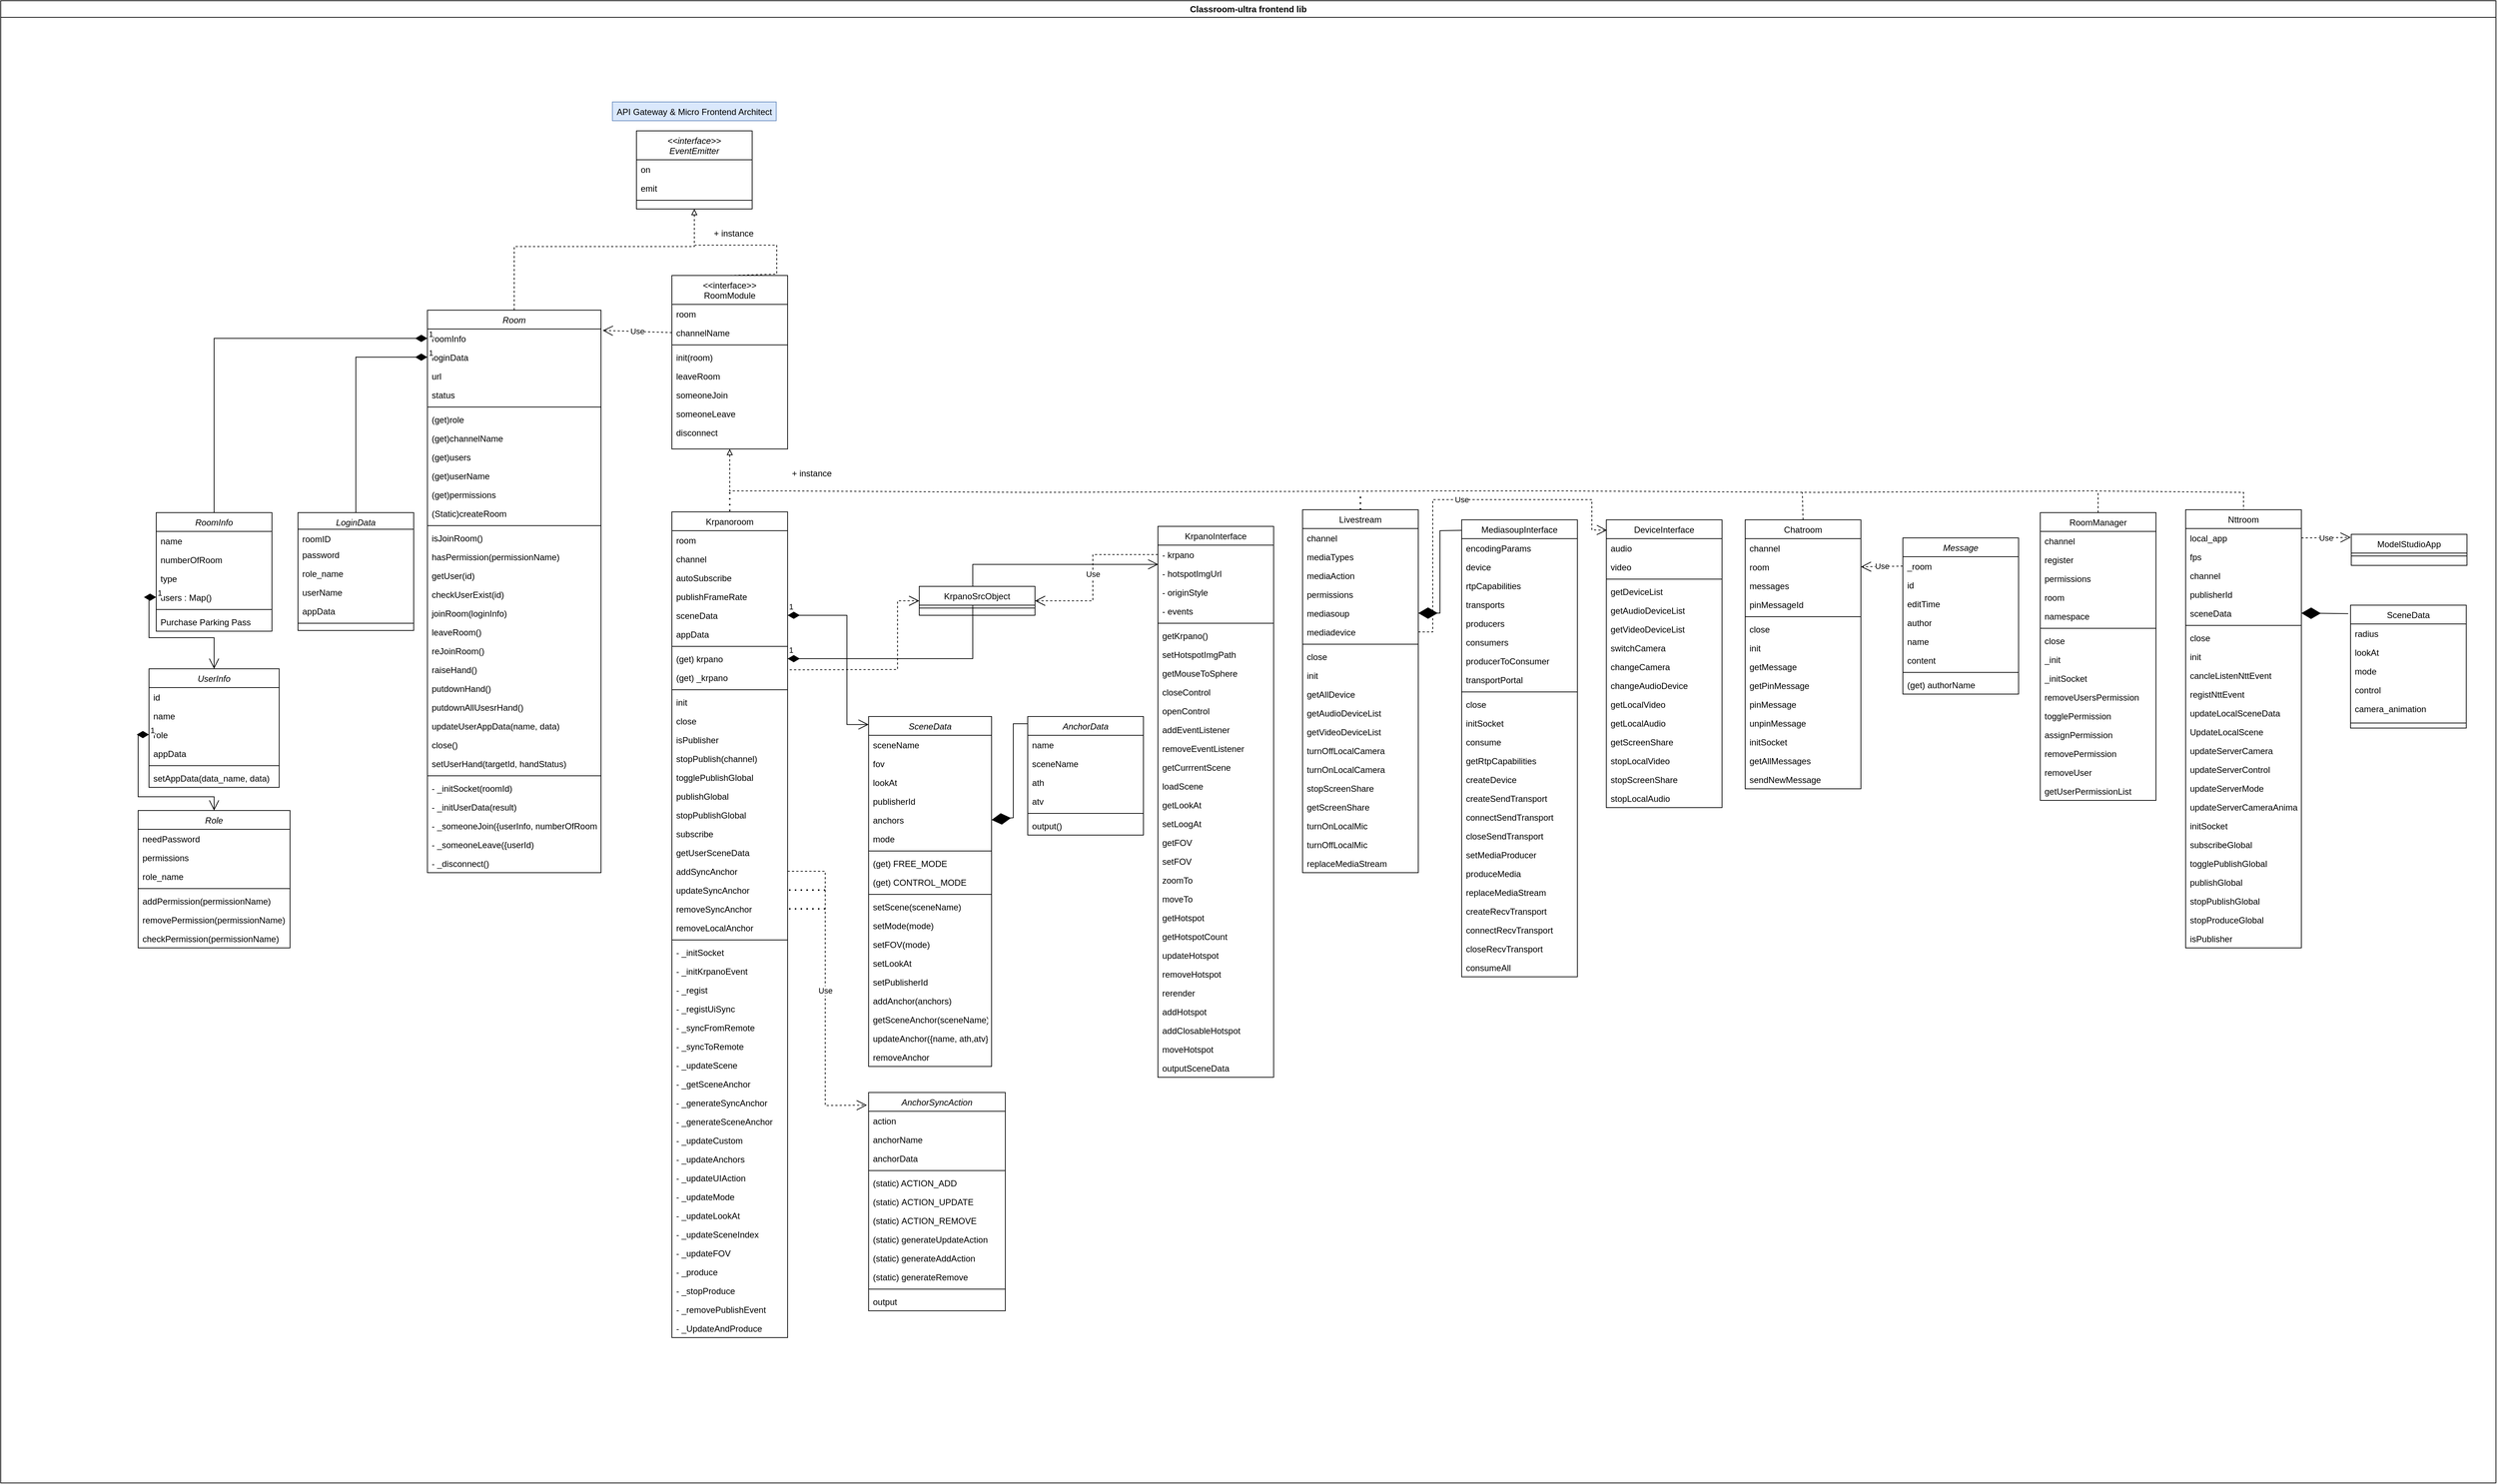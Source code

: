 <mxfile version="20.8.23" type="github">
  <diagram id="C5RBs43oDa-KdzZeNtuy" name="Page-1">
    <mxGraphModel dx="6563" dy="2828" grid="1" gridSize="10" guides="1" tooltips="1" connect="1" arrows="1" fold="1" page="1" pageScale="1" pageWidth="827" pageHeight="1169" math="0" shadow="0">
      <root>
        <mxCell id="WIyWlLk6GJQsqaUBKTNV-0" />
        <mxCell id="WIyWlLk6GJQsqaUBKTNV-1" parent="WIyWlLk6GJQsqaUBKTNV-0" />
        <mxCell id="bi9kwwSS0LqzK5G9adzB-57" value="Classroom-ultra frontend lib" style="swimlane;whiteSpace=wrap;html=1;startSize=23;" parent="WIyWlLk6GJQsqaUBKTNV-1" vertex="1">
          <mxGeometry x="-210" y="160" width="3450" height="2050" as="geometry">
            <mxRectangle x="370" y="190" width="200" height="30" as="alternateBounds" />
          </mxGeometry>
        </mxCell>
        <mxCell id="bi9kwwSS0LqzK5G9adzB-41" value="" style="endArrow=none;html=1;rounded=0;exitX=0.5;exitY=0;exitDx=0;exitDy=0;dashed=1;" parent="bi9kwwSS0LqzK5G9adzB-57" source="bi9kwwSS0LqzK5G9adzB-18" edge="1">
          <mxGeometry width="50" height="50" relative="1" as="geometry">
            <mxPoint x="2381" y="700" as="sourcePoint" />
            <mxPoint x="2491" y="680" as="targetPoint" />
          </mxGeometry>
        </mxCell>
        <mxCell id="bi9kwwSS0LqzK5G9adzB-43" value="" style="endArrow=none;html=1;rounded=0;exitX=0.5;exitY=0;exitDx=0;exitDy=0;dashed=1;" parent="bi9kwwSS0LqzK5G9adzB-57" source="bi9kwwSS0LqzK5G9adzB-25" edge="1">
          <mxGeometry width="50" height="50" relative="1" as="geometry">
            <mxPoint x="2590" y="690" as="sourcePoint" />
            <mxPoint x="2900" y="680" as="targetPoint" />
          </mxGeometry>
        </mxCell>
        <mxCell id="zkfFHV4jXpPFQw0GAbJ--0" value="Room" style="swimlane;fontStyle=2;align=center;verticalAlign=top;childLayout=stackLayout;horizontal=1;startSize=26;horizontalStack=0;resizeParent=1;resizeLast=0;collapsible=1;marginBottom=0;rounded=0;shadow=0;strokeWidth=1;" parent="bi9kwwSS0LqzK5G9adzB-57" vertex="1">
          <mxGeometry x="590" y="428" width="240" height="778" as="geometry">
            <mxRectangle x="230" y="140" width="160" height="26" as="alternateBounds" />
          </mxGeometry>
        </mxCell>
        <mxCell id="zkfFHV4jXpPFQw0GAbJ--1" value="roomInfo" style="text;align=left;verticalAlign=top;spacingLeft=4;spacingRight=4;overflow=hidden;rotatable=0;points=[[0,0.5],[1,0.5]];portConstraint=eastwest;" parent="zkfFHV4jXpPFQw0GAbJ--0" vertex="1">
          <mxGeometry y="26" width="240" height="26" as="geometry" />
        </mxCell>
        <mxCell id="zkfFHV4jXpPFQw0GAbJ--3" value="loginData" style="text;align=left;verticalAlign=top;spacingLeft=4;spacingRight=4;overflow=hidden;rotatable=0;points=[[0,0.5],[1,0.5]];portConstraint=eastwest;rounded=0;shadow=0;html=0;" parent="zkfFHV4jXpPFQw0GAbJ--0" vertex="1">
          <mxGeometry y="52" width="240" height="26" as="geometry" />
        </mxCell>
        <mxCell id="AYXvE3qDzhik87UhTYNC-14" value="url" style="text;align=left;verticalAlign=top;spacingLeft=4;spacingRight=4;overflow=hidden;rotatable=0;points=[[0,0.5],[1,0.5]];portConstraint=eastwest;rounded=0;shadow=0;html=0;" vertex="1" parent="zkfFHV4jXpPFQw0GAbJ--0">
          <mxGeometry y="78" width="240" height="26" as="geometry" />
        </mxCell>
        <mxCell id="AYXvE3qDzhik87UhTYNC-17" value="status" style="text;align=left;verticalAlign=top;spacingLeft=4;spacingRight=4;overflow=hidden;rotatable=0;points=[[0,0.5],[1,0.5]];portConstraint=eastwest;rounded=0;shadow=0;html=0;" vertex="1" parent="zkfFHV4jXpPFQw0GAbJ--0">
          <mxGeometry y="104" width="240" height="26" as="geometry" />
        </mxCell>
        <mxCell id="AYXvE3qDzhik87UhTYNC-19" value="" style="line;html=1;strokeWidth=1;align=left;verticalAlign=middle;spacingTop=-1;spacingLeft=3;spacingRight=3;rotatable=0;labelPosition=right;points=[];portConstraint=eastwest;" vertex="1" parent="zkfFHV4jXpPFQw0GAbJ--0">
          <mxGeometry y="130" width="240" height="8" as="geometry" />
        </mxCell>
        <mxCell id="AYXvE3qDzhik87UhTYNC-15" value="(get)role" style="text;align=left;verticalAlign=top;spacingLeft=4;spacingRight=4;overflow=hidden;rotatable=0;points=[[0,0.5],[1,0.5]];portConstraint=eastwest;rounded=0;shadow=0;html=0;" vertex="1" parent="zkfFHV4jXpPFQw0GAbJ--0">
          <mxGeometry y="138" width="240" height="26" as="geometry" />
        </mxCell>
        <mxCell id="AYXvE3qDzhik87UhTYNC-16" value="(get)channelName" style="text;align=left;verticalAlign=top;spacingLeft=4;spacingRight=4;overflow=hidden;rotatable=0;points=[[0,0.5],[1,0.5]];portConstraint=eastwest;rounded=0;shadow=0;html=0;" vertex="1" parent="zkfFHV4jXpPFQw0GAbJ--0">
          <mxGeometry y="164" width="240" height="26" as="geometry" />
        </mxCell>
        <mxCell id="AYXvE3qDzhik87UhTYNC-18" value="(get)users" style="text;align=left;verticalAlign=top;spacingLeft=4;spacingRight=4;overflow=hidden;rotatable=0;points=[[0,0.5],[1,0.5]];portConstraint=eastwest;rounded=0;shadow=0;html=0;" vertex="1" parent="zkfFHV4jXpPFQw0GAbJ--0">
          <mxGeometry y="190" width="240" height="26" as="geometry" />
        </mxCell>
        <mxCell id="AYXvE3qDzhik87UhTYNC-20" value="(get)userName" style="text;align=left;verticalAlign=top;spacingLeft=4;spacingRight=4;overflow=hidden;rotatable=0;points=[[0,0.5],[1,0.5]];portConstraint=eastwest;rounded=0;shadow=0;html=0;" vertex="1" parent="zkfFHV4jXpPFQw0GAbJ--0">
          <mxGeometry y="216" width="240" height="26" as="geometry" />
        </mxCell>
        <mxCell id="AYXvE3qDzhik87UhTYNC-21" value="(get)permissions" style="text;align=left;verticalAlign=top;spacingLeft=4;spacingRight=4;overflow=hidden;rotatable=0;points=[[0,0.5],[1,0.5]];portConstraint=eastwest;rounded=0;shadow=0;html=0;" vertex="1" parent="zkfFHV4jXpPFQw0GAbJ--0">
          <mxGeometry y="242" width="240" height="26" as="geometry" />
        </mxCell>
        <mxCell id="AYXvE3qDzhik87UhTYNC-40" value="(Static)createRoom" style="text;align=left;verticalAlign=top;spacingLeft=4;spacingRight=4;overflow=hidden;rotatable=0;points=[[0,0.5],[1,0.5]];portConstraint=eastwest;rounded=0;shadow=0;html=0;" vertex="1" parent="zkfFHV4jXpPFQw0GAbJ--0">
          <mxGeometry y="268" width="240" height="26" as="geometry" />
        </mxCell>
        <mxCell id="zkfFHV4jXpPFQw0GAbJ--4" value="" style="line;html=1;strokeWidth=1;align=left;verticalAlign=middle;spacingTop=-1;spacingLeft=3;spacingRight=3;rotatable=0;labelPosition=right;points=[];portConstraint=eastwest;" parent="zkfFHV4jXpPFQw0GAbJ--0" vertex="1">
          <mxGeometry y="294" width="240" height="8" as="geometry" />
        </mxCell>
        <mxCell id="zkfFHV4jXpPFQw0GAbJ--5" value="isJoinRoom()" style="text;align=left;verticalAlign=top;spacingLeft=4;spacingRight=4;overflow=hidden;rotatable=0;points=[[0,0.5],[1,0.5]];portConstraint=eastwest;" parent="zkfFHV4jXpPFQw0GAbJ--0" vertex="1">
          <mxGeometry y="302" width="240" height="26" as="geometry" />
        </mxCell>
        <mxCell id="AYXvE3qDzhik87UhTYNC-22" value="hasPermission(permissionName)" style="text;align=left;verticalAlign=top;spacingLeft=4;spacingRight=4;overflow=hidden;rotatable=0;points=[[0,0.5],[1,0.5]];portConstraint=eastwest;" vertex="1" parent="zkfFHV4jXpPFQw0GAbJ--0">
          <mxGeometry y="328" width="240" height="26" as="geometry" />
        </mxCell>
        <mxCell id="AYXvE3qDzhik87UhTYNC-24" value="getUser(id)" style="text;align=left;verticalAlign=top;spacingLeft=4;spacingRight=4;overflow=hidden;rotatable=0;points=[[0,0.5],[1,0.5]];portConstraint=eastwest;" vertex="1" parent="zkfFHV4jXpPFQw0GAbJ--0">
          <mxGeometry y="354" width="240" height="26" as="geometry" />
        </mxCell>
        <mxCell id="AYXvE3qDzhik87UhTYNC-23" value="checkUserExist(id)" style="text;align=left;verticalAlign=top;spacingLeft=4;spacingRight=4;overflow=hidden;rotatable=0;points=[[0,0.5],[1,0.5]];portConstraint=eastwest;" vertex="1" parent="zkfFHV4jXpPFQw0GAbJ--0">
          <mxGeometry y="380" width="240" height="26" as="geometry" />
        </mxCell>
        <mxCell id="AYXvE3qDzhik87UhTYNC-28" value="joinRoom(loginInfo)" style="text;align=left;verticalAlign=top;spacingLeft=4;spacingRight=4;overflow=hidden;rotatable=0;points=[[0,0.5],[1,0.5]];portConstraint=eastwest;" vertex="1" parent="zkfFHV4jXpPFQw0GAbJ--0">
          <mxGeometry y="406" width="240" height="26" as="geometry" />
        </mxCell>
        <mxCell id="AYXvE3qDzhik87UhTYNC-35" value="leaveRoom()" style="text;align=left;verticalAlign=top;spacingLeft=4;spacingRight=4;overflow=hidden;rotatable=0;points=[[0,0.5],[1,0.5]];portConstraint=eastwest;" vertex="1" parent="zkfFHV4jXpPFQw0GAbJ--0">
          <mxGeometry y="432" width="240" height="26" as="geometry" />
        </mxCell>
        <mxCell id="AYXvE3qDzhik87UhTYNC-27" value="reJoinRoom()" style="text;align=left;verticalAlign=top;spacingLeft=4;spacingRight=4;overflow=hidden;rotatable=0;points=[[0,0.5],[1,0.5]];portConstraint=eastwest;" vertex="1" parent="zkfFHV4jXpPFQw0GAbJ--0">
          <mxGeometry y="458" width="240" height="26" as="geometry" />
        </mxCell>
        <mxCell id="AYXvE3qDzhik87UhTYNC-33" value="raiseHand()" style="text;align=left;verticalAlign=top;spacingLeft=4;spacingRight=4;overflow=hidden;rotatable=0;points=[[0,0.5],[1,0.5]];portConstraint=eastwest;" vertex="1" parent="zkfFHV4jXpPFQw0GAbJ--0">
          <mxGeometry y="484" width="240" height="26" as="geometry" />
        </mxCell>
        <mxCell id="AYXvE3qDzhik87UhTYNC-34" value="putdownHand()" style="text;align=left;verticalAlign=top;spacingLeft=4;spacingRight=4;overflow=hidden;rotatable=0;points=[[0,0.5],[1,0.5]];portConstraint=eastwest;" vertex="1" parent="zkfFHV4jXpPFQw0GAbJ--0">
          <mxGeometry y="510" width="240" height="26" as="geometry" />
        </mxCell>
        <mxCell id="AYXvE3qDzhik87UhTYNC-30" value="putdownAllUsesrHand()" style="text;align=left;verticalAlign=top;spacingLeft=4;spacingRight=4;overflow=hidden;rotatable=0;points=[[0,0.5],[1,0.5]];portConstraint=eastwest;" vertex="1" parent="zkfFHV4jXpPFQw0GAbJ--0">
          <mxGeometry y="536" width="240" height="26" as="geometry" />
        </mxCell>
        <mxCell id="AYXvE3qDzhik87UhTYNC-31" value="updateUserAppData(name, data)" style="text;align=left;verticalAlign=top;spacingLeft=4;spacingRight=4;overflow=hidden;rotatable=0;points=[[0,0.5],[1,0.5]];portConstraint=eastwest;" vertex="1" parent="zkfFHV4jXpPFQw0GAbJ--0">
          <mxGeometry y="562" width="240" height="26" as="geometry" />
        </mxCell>
        <mxCell id="AYXvE3qDzhik87UhTYNC-36" value="close()" style="text;align=left;verticalAlign=top;spacingLeft=4;spacingRight=4;overflow=hidden;rotatable=0;points=[[0,0.5],[1,0.5]];portConstraint=eastwest;" vertex="1" parent="zkfFHV4jXpPFQw0GAbJ--0">
          <mxGeometry y="588" width="240" height="26" as="geometry" />
        </mxCell>
        <mxCell id="AYXvE3qDzhik87UhTYNC-32" value="setUserHand(targetId, handStatus)" style="text;align=left;verticalAlign=top;spacingLeft=4;spacingRight=4;overflow=hidden;rotatable=0;points=[[0,0.5],[1,0.5]];portConstraint=eastwest;" vertex="1" parent="zkfFHV4jXpPFQw0GAbJ--0">
          <mxGeometry y="614" width="240" height="26" as="geometry" />
        </mxCell>
        <mxCell id="AYXvE3qDzhik87UhTYNC-41" value="" style="line;html=1;strokeWidth=1;align=left;verticalAlign=middle;spacingTop=-1;spacingLeft=3;spacingRight=3;rotatable=0;labelPosition=right;points=[];portConstraint=eastwest;" vertex="1" parent="zkfFHV4jXpPFQw0GAbJ--0">
          <mxGeometry y="640" width="240" height="8" as="geometry" />
        </mxCell>
        <mxCell id="AYXvE3qDzhik87UhTYNC-25" value="- _initSocket(roomId)" style="text;align=left;verticalAlign=top;spacingLeft=4;spacingRight=4;overflow=hidden;rotatable=0;points=[[0,0.5],[1,0.5]];portConstraint=eastwest;" vertex="1" parent="zkfFHV4jXpPFQw0GAbJ--0">
          <mxGeometry y="648" width="240" height="26" as="geometry" />
        </mxCell>
        <mxCell id="AYXvE3qDzhik87UhTYNC-26" value="- _initUserData(result)" style="text;align=left;verticalAlign=top;spacingLeft=4;spacingRight=4;overflow=hidden;rotatable=0;points=[[0,0.5],[1,0.5]];portConstraint=eastwest;" vertex="1" parent="zkfFHV4jXpPFQw0GAbJ--0">
          <mxGeometry y="674" width="240" height="26" as="geometry" />
        </mxCell>
        <mxCell id="AYXvE3qDzhik87UhTYNC-37" value="- _someoneJoin({userInfo, numberOfRoom)" style="text;align=left;verticalAlign=top;spacingLeft=4;spacingRight=4;overflow=hidden;rotatable=0;points=[[0,0.5],[1,0.5]];portConstraint=eastwest;" vertex="1" parent="zkfFHV4jXpPFQw0GAbJ--0">
          <mxGeometry y="700" width="240" height="26" as="geometry" />
        </mxCell>
        <mxCell id="AYXvE3qDzhik87UhTYNC-38" value="- _someoneLeave({userId)" style="text;align=left;verticalAlign=top;spacingLeft=4;spacingRight=4;overflow=hidden;rotatable=0;points=[[0,0.5],[1,0.5]];portConstraint=eastwest;" vertex="1" parent="zkfFHV4jXpPFQw0GAbJ--0">
          <mxGeometry y="726" width="240" height="26" as="geometry" />
        </mxCell>
        <mxCell id="AYXvE3qDzhik87UhTYNC-39" value="- _disconnect()" style="text;align=left;verticalAlign=top;spacingLeft=4;spacingRight=4;overflow=hidden;rotatable=0;points=[[0,0.5],[1,0.5]];portConstraint=eastwest;" vertex="1" parent="zkfFHV4jXpPFQw0GAbJ--0">
          <mxGeometry y="752" width="240" height="26" as="geometry" />
        </mxCell>
        <mxCell id="bi9kwwSS0LqzK5G9adzB-54" value="+ instance" style="text;strokeColor=none;fillColor=none;align=left;verticalAlign=top;spacingLeft=4;spacingRight=4;overflow=hidden;rotatable=0;points=[[0,0.5],[1,0.5]];portConstraint=eastwest;" parent="bi9kwwSS0LqzK5G9adzB-57" vertex="1">
          <mxGeometry x="1088" y="640" width="100" height="26" as="geometry" />
        </mxCell>
        <mxCell id="bi9kwwSS0LqzK5G9adzB-44" value="&lt;&lt;interface&gt;&gt;&#xa;EventEmitter" style="swimlane;fontStyle=2;align=center;verticalAlign=top;childLayout=stackLayout;horizontal=1;startSize=40;horizontalStack=0;resizeParent=1;resizeLast=0;collapsible=1;marginBottom=0;rounded=0;shadow=0;strokeWidth=1;" parent="bi9kwwSS0LqzK5G9adzB-57" vertex="1">
          <mxGeometry x="879" y="180" width="160" height="108" as="geometry">
            <mxRectangle x="230" y="140" width="160" height="26" as="alternateBounds" />
          </mxGeometry>
        </mxCell>
        <mxCell id="bi9kwwSS0LqzK5G9adzB-45" value="on" style="text;align=left;verticalAlign=top;spacingLeft=4;spacingRight=4;overflow=hidden;rotatable=0;points=[[0,0.5],[1,0.5]];portConstraint=eastwest;" parent="bi9kwwSS0LqzK5G9adzB-44" vertex="1">
          <mxGeometry y="40" width="160" height="26" as="geometry" />
        </mxCell>
        <mxCell id="bi9kwwSS0LqzK5G9adzB-46" value="emit" style="text;align=left;verticalAlign=top;spacingLeft=4;spacingRight=4;overflow=hidden;rotatable=0;points=[[0,0.5],[1,0.5]];portConstraint=eastwest;rounded=0;shadow=0;html=0;" parent="bi9kwwSS0LqzK5G9adzB-44" vertex="1">
          <mxGeometry y="66" width="160" height="26" as="geometry" />
        </mxCell>
        <mxCell id="bi9kwwSS0LqzK5G9adzB-48" value="" style="line;html=1;strokeWidth=1;align=left;verticalAlign=middle;spacingTop=-1;spacingLeft=3;spacingRight=3;rotatable=0;labelPosition=right;points=[];portConstraint=eastwest;" parent="bi9kwwSS0LqzK5G9adzB-44" vertex="1">
          <mxGeometry y="92" width="160" height="8" as="geometry" />
        </mxCell>
        <mxCell id="bi9kwwSS0LqzK5G9adzB-50" value="" style="endArrow=block;html=1;rounded=0;entryX=0.5;entryY=1;entryDx=0;entryDy=0;exitX=0.5;exitY=0;exitDx=0;exitDy=0;startArrow=none;startFill=0;endFill=0;dashed=1;" parent="bi9kwwSS0LqzK5G9adzB-57" source="zkfFHV4jXpPFQw0GAbJ--0" target="bi9kwwSS0LqzK5G9adzB-44" edge="1">
          <mxGeometry width="50" height="50" relative="1" as="geometry">
            <mxPoint x="585" y="620" as="sourcePoint" />
            <mxPoint x="635" y="570" as="targetPoint" />
            <Array as="points">
              <mxPoint x="710" y="340" />
              <mxPoint x="959" y="340" />
            </Array>
          </mxGeometry>
        </mxCell>
        <mxCell id="zkfFHV4jXpPFQw0GAbJ--17" value="&lt;&lt;interface&gt;&gt;&#xa;RoomModule" style="swimlane;fontStyle=0;align=center;verticalAlign=top;childLayout=stackLayout;horizontal=1;startSize=40;horizontalStack=0;resizeParent=1;resizeLast=0;collapsible=1;marginBottom=0;rounded=0;shadow=0;strokeWidth=1;" parent="bi9kwwSS0LqzK5G9adzB-57" vertex="1">
          <mxGeometry x="928" y="380" width="160" height="240" as="geometry">
            <mxRectangle x="550" y="140" width="160" height="26" as="alternateBounds" />
          </mxGeometry>
        </mxCell>
        <mxCell id="zkfFHV4jXpPFQw0GAbJ--18" value="room" style="text;align=left;verticalAlign=top;spacingLeft=4;spacingRight=4;overflow=hidden;rotatable=0;points=[[0,0.5],[1,0.5]];portConstraint=eastwest;" parent="zkfFHV4jXpPFQw0GAbJ--17" vertex="1">
          <mxGeometry y="40" width="160" height="26" as="geometry" />
        </mxCell>
        <mxCell id="zkfFHV4jXpPFQw0GAbJ--19" value="channelName" style="text;align=left;verticalAlign=top;spacingLeft=4;spacingRight=4;overflow=hidden;rotatable=0;points=[[0,0.5],[1,0.5]];portConstraint=eastwest;rounded=0;shadow=0;html=0;" parent="zkfFHV4jXpPFQw0GAbJ--17" vertex="1">
          <mxGeometry y="66" width="160" height="26" as="geometry" />
        </mxCell>
        <mxCell id="zkfFHV4jXpPFQw0GAbJ--23" value="" style="line;html=1;strokeWidth=1;align=left;verticalAlign=middle;spacingTop=-1;spacingLeft=3;spacingRight=3;rotatable=0;labelPosition=right;points=[];portConstraint=eastwest;" parent="zkfFHV4jXpPFQw0GAbJ--17" vertex="1">
          <mxGeometry y="92" width="160" height="8" as="geometry" />
        </mxCell>
        <mxCell id="zkfFHV4jXpPFQw0GAbJ--20" value="init(room)" style="text;align=left;verticalAlign=top;spacingLeft=4;spacingRight=4;overflow=hidden;rotatable=0;points=[[0,0.5],[1,0.5]];portConstraint=eastwest;rounded=0;shadow=0;html=0;" parent="zkfFHV4jXpPFQw0GAbJ--17" vertex="1">
          <mxGeometry y="100" width="160" height="26" as="geometry" />
        </mxCell>
        <mxCell id="zkfFHV4jXpPFQw0GAbJ--24" value="leaveRoom" style="text;align=left;verticalAlign=top;spacingLeft=4;spacingRight=4;overflow=hidden;rotatable=0;points=[[0,0.5],[1,0.5]];portConstraint=eastwest;" parent="zkfFHV4jXpPFQw0GAbJ--17" vertex="1">
          <mxGeometry y="126" width="160" height="26" as="geometry" />
        </mxCell>
        <mxCell id="AYXvE3qDzhik87UhTYNC-42" value="someoneJoin" style="text;align=left;verticalAlign=top;spacingLeft=4;spacingRight=4;overflow=hidden;rotatable=0;points=[[0,0.5],[1,0.5]];portConstraint=eastwest;" vertex="1" parent="zkfFHV4jXpPFQw0GAbJ--17">
          <mxGeometry y="152" width="160" height="26" as="geometry" />
        </mxCell>
        <mxCell id="AYXvE3qDzhik87UhTYNC-43" value="someoneLeave" style="text;align=left;verticalAlign=top;spacingLeft=4;spacingRight=4;overflow=hidden;rotatable=0;points=[[0,0.5],[1,0.5]];portConstraint=eastwest;" vertex="1" parent="zkfFHV4jXpPFQw0GAbJ--17">
          <mxGeometry y="178" width="160" height="26" as="geometry" />
        </mxCell>
        <mxCell id="zkfFHV4jXpPFQw0GAbJ--25" value="disconnect" style="text;align=left;verticalAlign=top;spacingLeft=4;spacingRight=4;overflow=hidden;rotatable=0;points=[[0,0.5],[1,0.5]];portConstraint=eastwest;" parent="zkfFHV4jXpPFQw0GAbJ--17" vertex="1">
          <mxGeometry y="204" width="160" height="26" as="geometry" />
        </mxCell>
        <mxCell id="bi9kwwSS0LqzK5G9adzB-2" value="Krpanoroom" style="swimlane;fontStyle=0;align=center;verticalAlign=top;childLayout=stackLayout;horizontal=1;startSize=26;horizontalStack=0;resizeParent=1;resizeLast=0;collapsible=1;marginBottom=0;rounded=0;shadow=0;strokeWidth=1;" parent="bi9kwwSS0LqzK5G9adzB-57" vertex="1">
          <mxGeometry x="928" y="707" width="160" height="1142" as="geometry">
            <mxRectangle x="550" y="140" width="160" height="26" as="alternateBounds" />
          </mxGeometry>
        </mxCell>
        <mxCell id="bi9kwwSS0LqzK5G9adzB-3" value="room" style="text;align=left;verticalAlign=top;spacingLeft=4;spacingRight=4;overflow=hidden;rotatable=0;points=[[0,0.5],[1,0.5]];portConstraint=eastwest;" parent="bi9kwwSS0LqzK5G9adzB-2" vertex="1">
          <mxGeometry y="26" width="160" height="26" as="geometry" />
        </mxCell>
        <mxCell id="bi9kwwSS0LqzK5G9adzB-4" value="channel" style="text;align=left;verticalAlign=top;spacingLeft=4;spacingRight=4;overflow=hidden;rotatable=0;points=[[0,0.5],[1,0.5]];portConstraint=eastwest;rounded=0;shadow=0;html=0;" parent="bi9kwwSS0LqzK5G9adzB-2" vertex="1">
          <mxGeometry y="52" width="160" height="26" as="geometry" />
        </mxCell>
        <mxCell id="bi9kwwSS0LqzK5G9adzB-5" value="autoSubscribe" style="text;align=left;verticalAlign=top;spacingLeft=4;spacingRight=4;overflow=hidden;rotatable=0;points=[[0,0.5],[1,0.5]];portConstraint=eastwest;rounded=0;shadow=0;html=0;" parent="bi9kwwSS0LqzK5G9adzB-2" vertex="1">
          <mxGeometry y="78" width="160" height="26" as="geometry" />
        </mxCell>
        <mxCell id="AYXvE3qDzhik87UhTYNC-45" value="publishFrameRate" style="text;align=left;verticalAlign=top;spacingLeft=4;spacingRight=4;overflow=hidden;rotatable=0;points=[[0,0.5],[1,0.5]];portConstraint=eastwest;rounded=0;shadow=0;html=0;" vertex="1" parent="bi9kwwSS0LqzK5G9adzB-2">
          <mxGeometry y="104" width="160" height="26" as="geometry" />
        </mxCell>
        <mxCell id="AYXvE3qDzhik87UhTYNC-46" value="sceneData" style="text;align=left;verticalAlign=top;spacingLeft=4;spacingRight=4;overflow=hidden;rotatable=0;points=[[0,0.5],[1,0.5]];portConstraint=eastwest;rounded=0;shadow=0;html=0;" vertex="1" parent="bi9kwwSS0LqzK5G9adzB-2">
          <mxGeometry y="130" width="160" height="26" as="geometry" />
        </mxCell>
        <mxCell id="AYXvE3qDzhik87UhTYNC-47" value="appData" style="text;align=left;verticalAlign=top;spacingLeft=4;spacingRight=4;overflow=hidden;rotatable=0;points=[[0,0.5],[1,0.5]];portConstraint=eastwest;rounded=0;shadow=0;html=0;" vertex="1" parent="bi9kwwSS0LqzK5G9adzB-2">
          <mxGeometry y="156" width="160" height="26" as="geometry" />
        </mxCell>
        <mxCell id="bi9kwwSS0LqzK5G9adzB-8" value="" style="line;html=1;strokeWidth=1;align=left;verticalAlign=middle;spacingTop=-1;spacingLeft=3;spacingRight=3;rotatable=0;labelPosition=right;points=[];portConstraint=eastwest;" parent="bi9kwwSS0LqzK5G9adzB-2" vertex="1">
          <mxGeometry y="182" width="160" height="8" as="geometry" />
        </mxCell>
        <mxCell id="bi9kwwSS0LqzK5G9adzB-9" value="(get) krpano" style="text;align=left;verticalAlign=top;spacingLeft=4;spacingRight=4;overflow=hidden;rotatable=0;points=[[0,0.5],[1,0.5]];portConstraint=eastwest;" parent="bi9kwwSS0LqzK5G9adzB-2" vertex="1">
          <mxGeometry y="190" width="160" height="26" as="geometry" />
        </mxCell>
        <mxCell id="AYXvE3qDzhik87UhTYNC-49" value="(get) _krpano" style="text;align=left;verticalAlign=top;spacingLeft=4;spacingRight=4;overflow=hidden;rotatable=0;points=[[0,0.5],[1,0.5]];portConstraint=eastwest;" vertex="1" parent="bi9kwwSS0LqzK5G9adzB-2">
          <mxGeometry y="216" width="160" height="26" as="geometry" />
        </mxCell>
        <mxCell id="AYXvE3qDzhik87UhTYNC-48" value="" style="line;html=1;strokeWidth=1;align=left;verticalAlign=middle;spacingTop=-1;spacingLeft=3;spacingRight=3;rotatable=0;labelPosition=right;points=[];portConstraint=eastwest;" vertex="1" parent="bi9kwwSS0LqzK5G9adzB-2">
          <mxGeometry y="242" width="160" height="8" as="geometry" />
        </mxCell>
        <mxCell id="AYXvE3qDzhik87UhTYNC-50" value="init" style="text;align=left;verticalAlign=top;spacingLeft=4;spacingRight=4;overflow=hidden;rotatable=0;points=[[0,0.5],[1,0.5]];portConstraint=eastwest;" vertex="1" parent="bi9kwwSS0LqzK5G9adzB-2">
          <mxGeometry y="250" width="160" height="26" as="geometry" />
        </mxCell>
        <mxCell id="bi9kwwSS0LqzK5G9adzB-10" value="close" style="text;align=left;verticalAlign=top;spacingLeft=4;spacingRight=4;overflow=hidden;rotatable=0;points=[[0,0.5],[1,0.5]];portConstraint=eastwest;" parent="bi9kwwSS0LqzK5G9adzB-2" vertex="1">
          <mxGeometry y="276" width="160" height="26" as="geometry" />
        </mxCell>
        <mxCell id="AYXvE3qDzhik87UhTYNC-59" value="isPublisher" style="text;align=left;verticalAlign=top;spacingLeft=4;spacingRight=4;overflow=hidden;rotatable=0;points=[[0,0.5],[1,0.5]];portConstraint=eastwest;" vertex="1" parent="bi9kwwSS0LqzK5G9adzB-2">
          <mxGeometry y="302" width="160" height="26" as="geometry" />
        </mxCell>
        <mxCell id="AYXvE3qDzhik87UhTYNC-76" value="stopPublish(channel)" style="text;align=left;verticalAlign=top;spacingLeft=4;spacingRight=4;overflow=hidden;rotatable=0;points=[[0,0.5],[1,0.5]];portConstraint=eastwest;" vertex="1" parent="bi9kwwSS0LqzK5G9adzB-2">
          <mxGeometry y="328" width="160" height="26" as="geometry" />
        </mxCell>
        <mxCell id="AYXvE3qDzhik87UhTYNC-75" value="togglePublishGlobal" style="text;align=left;verticalAlign=top;spacingLeft=4;spacingRight=4;overflow=hidden;rotatable=0;points=[[0,0.5],[1,0.5]];portConstraint=eastwest;" vertex="1" parent="bi9kwwSS0LqzK5G9adzB-2">
          <mxGeometry y="354" width="160" height="26" as="geometry" />
        </mxCell>
        <mxCell id="AYXvE3qDzhik87UhTYNC-77" value="publishGlobal" style="text;align=left;verticalAlign=top;spacingLeft=4;spacingRight=4;overflow=hidden;rotatable=0;points=[[0,0.5],[1,0.5]];portConstraint=eastwest;" vertex="1" parent="bi9kwwSS0LqzK5G9adzB-2">
          <mxGeometry y="380" width="160" height="26" as="geometry" />
        </mxCell>
        <mxCell id="AYXvE3qDzhik87UhTYNC-71" value="stopPublishGlobal" style="text;align=left;verticalAlign=top;spacingLeft=4;spacingRight=4;overflow=hidden;rotatable=0;points=[[0,0.5],[1,0.5]];portConstraint=eastwest;" vertex="1" parent="bi9kwwSS0LqzK5G9adzB-2">
          <mxGeometry y="406" width="160" height="26" as="geometry" />
        </mxCell>
        <mxCell id="AYXvE3qDzhik87UhTYNC-79" value="subscribe" style="text;align=left;verticalAlign=top;spacingLeft=4;spacingRight=4;overflow=hidden;rotatable=0;points=[[0,0.5],[1,0.5]];portConstraint=eastwest;" vertex="1" parent="bi9kwwSS0LqzK5G9adzB-2">
          <mxGeometry y="432" width="160" height="26" as="geometry" />
        </mxCell>
        <mxCell id="AYXvE3qDzhik87UhTYNC-80" value="getUserSceneData" style="text;align=left;verticalAlign=top;spacingLeft=4;spacingRight=4;overflow=hidden;rotatable=0;points=[[0,0.5],[1,0.5]];portConstraint=eastwest;" vertex="1" parent="bi9kwwSS0LqzK5G9adzB-2">
          <mxGeometry y="458" width="160" height="26" as="geometry" />
        </mxCell>
        <mxCell id="AYXvE3qDzhik87UhTYNC-82" value="addSyncAnchor" style="text;align=left;verticalAlign=top;spacingLeft=4;spacingRight=4;overflow=hidden;rotatable=0;points=[[0,0.5],[1,0.5]];portConstraint=eastwest;" vertex="1" parent="bi9kwwSS0LqzK5G9adzB-2">
          <mxGeometry y="484" width="160" height="26" as="geometry" />
        </mxCell>
        <mxCell id="AYXvE3qDzhik87UhTYNC-83" value="updateSyncAnchor" style="text;align=left;verticalAlign=top;spacingLeft=4;spacingRight=4;overflow=hidden;rotatable=0;points=[[0,0.5],[1,0.5]];portConstraint=eastwest;" vertex="1" parent="bi9kwwSS0LqzK5G9adzB-2">
          <mxGeometry y="510" width="160" height="26" as="geometry" />
        </mxCell>
        <mxCell id="AYXvE3qDzhik87UhTYNC-84" value="removeSyncAnchor" style="text;align=left;verticalAlign=top;spacingLeft=4;spacingRight=4;overflow=hidden;rotatable=0;points=[[0,0.5],[1,0.5]];portConstraint=eastwest;" vertex="1" parent="bi9kwwSS0LqzK5G9adzB-2">
          <mxGeometry y="536" width="160" height="26" as="geometry" />
        </mxCell>
        <mxCell id="AYXvE3qDzhik87UhTYNC-85" value="removeLocalAnchor" style="text;align=left;verticalAlign=top;spacingLeft=4;spacingRight=4;overflow=hidden;rotatable=0;points=[[0,0.5],[1,0.5]];portConstraint=eastwest;" vertex="1" parent="bi9kwwSS0LqzK5G9adzB-2">
          <mxGeometry y="562" width="160" height="26" as="geometry" />
        </mxCell>
        <mxCell id="AYXvE3qDzhik87UhTYNC-52" value="" style="line;html=1;strokeWidth=1;align=left;verticalAlign=middle;spacingTop=-1;spacingLeft=3;spacingRight=3;rotatable=0;labelPosition=right;points=[];portConstraint=eastwest;" vertex="1" parent="bi9kwwSS0LqzK5G9adzB-2">
          <mxGeometry y="588" width="160" height="8" as="geometry" />
        </mxCell>
        <mxCell id="AYXvE3qDzhik87UhTYNC-55" value="- _initSocket" style="text;align=left;verticalAlign=top;spacingLeft=4;spacingRight=4;overflow=hidden;rotatable=0;points=[[0,0.5],[1,0.5]];portConstraint=eastwest;" vertex="1" parent="bi9kwwSS0LqzK5G9adzB-2">
          <mxGeometry y="596" width="160" height="26" as="geometry" />
        </mxCell>
        <mxCell id="AYXvE3qDzhik87UhTYNC-56" value="- _initKrpanoEvent" style="text;align=left;verticalAlign=top;spacingLeft=4;spacingRight=4;overflow=hidden;rotatable=0;points=[[0,0.5],[1,0.5]];portConstraint=eastwest;" vertex="1" parent="bi9kwwSS0LqzK5G9adzB-2">
          <mxGeometry y="622" width="160" height="26" as="geometry" />
        </mxCell>
        <mxCell id="AYXvE3qDzhik87UhTYNC-57" value="- _regist" style="text;align=left;verticalAlign=top;spacingLeft=4;spacingRight=4;overflow=hidden;rotatable=0;points=[[0,0.5],[1,0.5]];portConstraint=eastwest;" vertex="1" parent="bi9kwwSS0LqzK5G9adzB-2">
          <mxGeometry y="648" width="160" height="26" as="geometry" />
        </mxCell>
        <mxCell id="AYXvE3qDzhik87UhTYNC-51" value="- _registUiSync" style="text;align=left;verticalAlign=top;spacingLeft=4;spacingRight=4;overflow=hidden;rotatable=0;points=[[0,0.5],[1,0.5]];portConstraint=eastwest;" vertex="1" parent="bi9kwwSS0LqzK5G9adzB-2">
          <mxGeometry y="674" width="160" height="26" as="geometry" />
        </mxCell>
        <mxCell id="AYXvE3qDzhik87UhTYNC-53" value="- _syncFromRemote" style="text;align=left;verticalAlign=top;spacingLeft=4;spacingRight=4;overflow=hidden;rotatable=0;points=[[0,0.5],[1,0.5]];portConstraint=eastwest;" vertex="1" parent="bi9kwwSS0LqzK5G9adzB-2">
          <mxGeometry y="700" width="160" height="26" as="geometry" />
        </mxCell>
        <mxCell id="AYXvE3qDzhik87UhTYNC-54" value="- _syncToRemote" style="text;align=left;verticalAlign=top;spacingLeft=4;spacingRight=4;overflow=hidden;rotatable=0;points=[[0,0.5],[1,0.5]];portConstraint=eastwest;" vertex="1" parent="bi9kwwSS0LqzK5G9adzB-2">
          <mxGeometry y="726" width="160" height="26" as="geometry" />
        </mxCell>
        <mxCell id="AYXvE3qDzhik87UhTYNC-58" value="- _updateScene" style="text;align=left;verticalAlign=top;spacingLeft=4;spacingRight=4;overflow=hidden;rotatable=0;points=[[0,0.5],[1,0.5]];portConstraint=eastwest;" vertex="1" parent="bi9kwwSS0LqzK5G9adzB-2">
          <mxGeometry y="752" width="160" height="26" as="geometry" />
        </mxCell>
        <mxCell id="AYXvE3qDzhik87UhTYNC-60" value="- _getSceneAnchor" style="text;align=left;verticalAlign=top;spacingLeft=4;spacingRight=4;overflow=hidden;rotatable=0;points=[[0,0.5],[1,0.5]];portConstraint=eastwest;" vertex="1" parent="bi9kwwSS0LqzK5G9adzB-2">
          <mxGeometry y="778" width="160" height="26" as="geometry" />
        </mxCell>
        <mxCell id="AYXvE3qDzhik87UhTYNC-61" value="- _generateSyncAnchor" style="text;align=left;verticalAlign=top;spacingLeft=4;spacingRight=4;overflow=hidden;rotatable=0;points=[[0,0.5],[1,0.5]];portConstraint=eastwest;" vertex="1" parent="bi9kwwSS0LqzK5G9adzB-2">
          <mxGeometry y="804" width="160" height="26" as="geometry" />
        </mxCell>
        <mxCell id="AYXvE3qDzhik87UhTYNC-62" value="- _generateSceneAnchor" style="text;align=left;verticalAlign=top;spacingLeft=4;spacingRight=4;overflow=hidden;rotatable=0;points=[[0,0.5],[1,0.5]];portConstraint=eastwest;" vertex="1" parent="bi9kwwSS0LqzK5G9adzB-2">
          <mxGeometry y="830" width="160" height="26" as="geometry" />
        </mxCell>
        <mxCell id="AYXvE3qDzhik87UhTYNC-63" value="- _updateCustom" style="text;align=left;verticalAlign=top;spacingLeft=4;spacingRight=4;overflow=hidden;rotatable=0;points=[[0,0.5],[1,0.5]];portConstraint=eastwest;" vertex="1" parent="bi9kwwSS0LqzK5G9adzB-2">
          <mxGeometry y="856" width="160" height="26" as="geometry" />
        </mxCell>
        <mxCell id="AYXvE3qDzhik87UhTYNC-64" value="- _updateAnchors" style="text;align=left;verticalAlign=top;spacingLeft=4;spacingRight=4;overflow=hidden;rotatable=0;points=[[0,0.5],[1,0.5]];portConstraint=eastwest;" vertex="1" parent="bi9kwwSS0LqzK5G9adzB-2">
          <mxGeometry y="882" width="160" height="26" as="geometry" />
        </mxCell>
        <mxCell id="AYXvE3qDzhik87UhTYNC-65" value="- _updateUIAction" style="text;align=left;verticalAlign=top;spacingLeft=4;spacingRight=4;overflow=hidden;rotatable=0;points=[[0,0.5],[1,0.5]];portConstraint=eastwest;" vertex="1" parent="bi9kwwSS0LqzK5G9adzB-2">
          <mxGeometry y="908" width="160" height="26" as="geometry" />
        </mxCell>
        <mxCell id="AYXvE3qDzhik87UhTYNC-66" value="- _updateMode" style="text;align=left;verticalAlign=top;spacingLeft=4;spacingRight=4;overflow=hidden;rotatable=0;points=[[0,0.5],[1,0.5]];portConstraint=eastwest;" vertex="1" parent="bi9kwwSS0LqzK5G9adzB-2">
          <mxGeometry y="934" width="160" height="26" as="geometry" />
        </mxCell>
        <mxCell id="AYXvE3qDzhik87UhTYNC-67" value="- _updateLookAt" style="text;align=left;verticalAlign=top;spacingLeft=4;spacingRight=4;overflow=hidden;rotatable=0;points=[[0,0.5],[1,0.5]];portConstraint=eastwest;" vertex="1" parent="bi9kwwSS0LqzK5G9adzB-2">
          <mxGeometry y="960" width="160" height="26" as="geometry" />
        </mxCell>
        <mxCell id="AYXvE3qDzhik87UhTYNC-68" value="- _updateSceneIndex" style="text;align=left;verticalAlign=top;spacingLeft=4;spacingRight=4;overflow=hidden;rotatable=0;points=[[0,0.5],[1,0.5]];portConstraint=eastwest;" vertex="1" parent="bi9kwwSS0LqzK5G9adzB-2">
          <mxGeometry y="986" width="160" height="26" as="geometry" />
        </mxCell>
        <mxCell id="AYXvE3qDzhik87UhTYNC-69" value="- _updateFOV" style="text;align=left;verticalAlign=top;spacingLeft=4;spacingRight=4;overflow=hidden;rotatable=0;points=[[0,0.5],[1,0.5]];portConstraint=eastwest;" vertex="1" parent="bi9kwwSS0LqzK5G9adzB-2">
          <mxGeometry y="1012" width="160" height="26" as="geometry" />
        </mxCell>
        <mxCell id="AYXvE3qDzhik87UhTYNC-73" value="- _produce" style="text;align=left;verticalAlign=top;spacingLeft=4;spacingRight=4;overflow=hidden;rotatable=0;points=[[0,0.5],[1,0.5]];portConstraint=eastwest;" vertex="1" parent="bi9kwwSS0LqzK5G9adzB-2">
          <mxGeometry y="1038" width="160" height="26" as="geometry" />
        </mxCell>
        <mxCell id="AYXvE3qDzhik87UhTYNC-70" value="- _stopProduce" style="text;align=left;verticalAlign=top;spacingLeft=4;spacingRight=4;overflow=hidden;rotatable=0;points=[[0,0.5],[1,0.5]];portConstraint=eastwest;" vertex="1" parent="bi9kwwSS0LqzK5G9adzB-2">
          <mxGeometry y="1064" width="160" height="26" as="geometry" />
        </mxCell>
        <mxCell id="AYXvE3qDzhik87UhTYNC-72" value="- _removePublishEvent" style="text;align=left;verticalAlign=top;spacingLeft=4;spacingRight=4;overflow=hidden;rotatable=0;points=[[0,0.5],[1,0.5]];portConstraint=eastwest;" vertex="1" parent="bi9kwwSS0LqzK5G9adzB-2">
          <mxGeometry y="1090" width="160" height="26" as="geometry" />
        </mxCell>
        <mxCell id="AYXvE3qDzhik87UhTYNC-74" value="- _UpdateAndProduce" style="text;align=left;verticalAlign=top;spacingLeft=4;spacingRight=4;overflow=hidden;rotatable=0;points=[[0,0.5],[1,0.5]];portConstraint=eastwest;" vertex="1" parent="bi9kwwSS0LqzK5G9adzB-2">
          <mxGeometry y="1116" width="160" height="26" as="geometry" />
        </mxCell>
        <mxCell id="bi9kwwSS0LqzK5G9adzB-11" value="Livestream" style="swimlane;fontStyle=0;align=center;verticalAlign=top;childLayout=stackLayout;horizontal=1;startSize=26;horizontalStack=0;resizeParent=1;resizeLast=0;collapsible=1;marginBottom=0;rounded=0;shadow=0;strokeWidth=1;" parent="bi9kwwSS0LqzK5G9adzB-57" vertex="1">
          <mxGeometry x="1800" y="704" width="160" height="502" as="geometry">
            <mxRectangle x="550" y="140" width="160" height="26" as="alternateBounds" />
          </mxGeometry>
        </mxCell>
        <mxCell id="bi9kwwSS0LqzK5G9adzB-12" value="channel" style="text;align=left;verticalAlign=top;spacingLeft=4;spacingRight=4;overflow=hidden;rotatable=0;points=[[0,0.5],[1,0.5]];portConstraint=eastwest;" parent="bi9kwwSS0LqzK5G9adzB-11" vertex="1">
          <mxGeometry y="26" width="160" height="26" as="geometry" />
        </mxCell>
        <mxCell id="bi9kwwSS0LqzK5G9adzB-13" value="mediaTypes" style="text;align=left;verticalAlign=top;spacingLeft=4;spacingRight=4;overflow=hidden;rotatable=0;points=[[0,0.5],[1,0.5]];portConstraint=eastwest;rounded=0;shadow=0;html=0;" parent="bi9kwwSS0LqzK5G9adzB-11" vertex="1">
          <mxGeometry y="52" width="160" height="26" as="geometry" />
        </mxCell>
        <mxCell id="bi9kwwSS0LqzK5G9adzB-14" value="mediaAction" style="text;align=left;verticalAlign=top;spacingLeft=4;spacingRight=4;overflow=hidden;rotatable=0;points=[[0,0.5],[1,0.5]];portConstraint=eastwest;rounded=0;shadow=0;html=0;" parent="bi9kwwSS0LqzK5G9adzB-11" vertex="1">
          <mxGeometry y="78" width="160" height="26" as="geometry" />
        </mxCell>
        <mxCell id="AYXvE3qDzhik87UhTYNC-145" value="permissions" style="text;align=left;verticalAlign=top;spacingLeft=4;spacingRight=4;overflow=hidden;rotatable=0;points=[[0,0.5],[1,0.5]];portConstraint=eastwest;rounded=0;shadow=0;html=0;" vertex="1" parent="bi9kwwSS0LqzK5G9adzB-11">
          <mxGeometry y="104" width="160" height="26" as="geometry" />
        </mxCell>
        <mxCell id="AYXvE3qDzhik87UhTYNC-158" value="mediasoup" style="text;align=left;verticalAlign=top;spacingLeft=4;spacingRight=4;overflow=hidden;rotatable=0;points=[[0,0.5],[1,0.5]];portConstraint=eastwest;rounded=0;shadow=0;html=0;" vertex="1" parent="bi9kwwSS0LqzK5G9adzB-11">
          <mxGeometry y="130" width="160" height="26" as="geometry" />
        </mxCell>
        <mxCell id="AYXvE3qDzhik87UhTYNC-159" value="mediadevice" style="text;align=left;verticalAlign=top;spacingLeft=4;spacingRight=4;overflow=hidden;rotatable=0;points=[[0,0.5],[1,0.5]];portConstraint=eastwest;rounded=0;shadow=0;html=0;" vertex="1" parent="bi9kwwSS0LqzK5G9adzB-11">
          <mxGeometry y="156" width="160" height="26" as="geometry" />
        </mxCell>
        <mxCell id="bi9kwwSS0LqzK5G9adzB-15" value="" style="line;html=1;strokeWidth=1;align=left;verticalAlign=middle;spacingTop=-1;spacingLeft=3;spacingRight=3;rotatable=0;labelPosition=right;points=[];portConstraint=eastwest;" parent="bi9kwwSS0LqzK5G9adzB-11" vertex="1">
          <mxGeometry y="182" width="160" height="8" as="geometry" />
        </mxCell>
        <mxCell id="bi9kwwSS0LqzK5G9adzB-16" value="close" style="text;align=left;verticalAlign=top;spacingLeft=4;spacingRight=4;overflow=hidden;rotatable=0;points=[[0,0.5],[1,0.5]];portConstraint=eastwest;" parent="bi9kwwSS0LqzK5G9adzB-11" vertex="1">
          <mxGeometry y="190" width="160" height="26" as="geometry" />
        </mxCell>
        <mxCell id="bi9kwwSS0LqzK5G9adzB-17" value="init" style="text;align=left;verticalAlign=top;spacingLeft=4;spacingRight=4;overflow=hidden;rotatable=0;points=[[0,0.5],[1,0.5]];portConstraint=eastwest;" parent="bi9kwwSS0LqzK5G9adzB-11" vertex="1">
          <mxGeometry y="216" width="160" height="26" as="geometry" />
        </mxCell>
        <mxCell id="AYXvE3qDzhik87UhTYNC-146" value="getAllDevice" style="text;align=left;verticalAlign=top;spacingLeft=4;spacingRight=4;overflow=hidden;rotatable=0;points=[[0,0.5],[1,0.5]];portConstraint=eastwest;" vertex="1" parent="bi9kwwSS0LqzK5G9adzB-11">
          <mxGeometry y="242" width="160" height="26" as="geometry" />
        </mxCell>
        <mxCell id="AYXvE3qDzhik87UhTYNC-147" value="getAudioDeviceList" style="text;align=left;verticalAlign=top;spacingLeft=4;spacingRight=4;overflow=hidden;rotatable=0;points=[[0,0.5],[1,0.5]];portConstraint=eastwest;" vertex="1" parent="bi9kwwSS0LqzK5G9adzB-11">
          <mxGeometry y="268" width="160" height="26" as="geometry" />
        </mxCell>
        <mxCell id="AYXvE3qDzhik87UhTYNC-148" value="getVideoDeviceList" style="text;align=left;verticalAlign=top;spacingLeft=4;spacingRight=4;overflow=hidden;rotatable=0;points=[[0,0.5],[1,0.5]];portConstraint=eastwest;" vertex="1" parent="bi9kwwSS0LqzK5G9adzB-11">
          <mxGeometry y="294" width="160" height="26" as="geometry" />
        </mxCell>
        <mxCell id="AYXvE3qDzhik87UhTYNC-149" value="turnOffLocalCamera" style="text;align=left;verticalAlign=top;spacingLeft=4;spacingRight=4;overflow=hidden;rotatable=0;points=[[0,0.5],[1,0.5]];portConstraint=eastwest;" vertex="1" parent="bi9kwwSS0LqzK5G9adzB-11">
          <mxGeometry y="320" width="160" height="26" as="geometry" />
        </mxCell>
        <mxCell id="AYXvE3qDzhik87UhTYNC-150" value="turnOnLocalCamera" style="text;align=left;verticalAlign=top;spacingLeft=4;spacingRight=4;overflow=hidden;rotatable=0;points=[[0,0.5],[1,0.5]];portConstraint=eastwest;" vertex="1" parent="bi9kwwSS0LqzK5G9adzB-11">
          <mxGeometry y="346" width="160" height="26" as="geometry" />
        </mxCell>
        <mxCell id="AYXvE3qDzhik87UhTYNC-151" value="stopScreenShare" style="text;align=left;verticalAlign=top;spacingLeft=4;spacingRight=4;overflow=hidden;rotatable=0;points=[[0,0.5],[1,0.5]];portConstraint=eastwest;" vertex="1" parent="bi9kwwSS0LqzK5G9adzB-11">
          <mxGeometry y="372" width="160" height="26" as="geometry" />
        </mxCell>
        <mxCell id="AYXvE3qDzhik87UhTYNC-152" value="getScreenShare" style="text;align=left;verticalAlign=top;spacingLeft=4;spacingRight=4;overflow=hidden;rotatable=0;points=[[0,0.5],[1,0.5]];portConstraint=eastwest;" vertex="1" parent="bi9kwwSS0LqzK5G9adzB-11">
          <mxGeometry y="398" width="160" height="26" as="geometry" />
        </mxCell>
        <mxCell id="AYXvE3qDzhik87UhTYNC-153" value="turnOnLocalMic" style="text;align=left;verticalAlign=top;spacingLeft=4;spacingRight=4;overflow=hidden;rotatable=0;points=[[0,0.5],[1,0.5]];portConstraint=eastwest;" vertex="1" parent="bi9kwwSS0LqzK5G9adzB-11">
          <mxGeometry y="424" width="160" height="26" as="geometry" />
        </mxCell>
        <mxCell id="AYXvE3qDzhik87UhTYNC-154" value="turnOffLocalMic" style="text;align=left;verticalAlign=top;spacingLeft=4;spacingRight=4;overflow=hidden;rotatable=0;points=[[0,0.5],[1,0.5]];portConstraint=eastwest;" vertex="1" parent="bi9kwwSS0LqzK5G9adzB-11">
          <mxGeometry y="450" width="160" height="26" as="geometry" />
        </mxCell>
        <mxCell id="AYXvE3qDzhik87UhTYNC-155" value="replaceMediaStream" style="text;align=left;verticalAlign=top;spacingLeft=4;spacingRight=4;overflow=hidden;rotatable=0;points=[[0,0.5],[1,0.5]];portConstraint=eastwest;" vertex="1" parent="bi9kwwSS0LqzK5G9adzB-11">
          <mxGeometry y="476" width="160" height="26" as="geometry" />
        </mxCell>
        <mxCell id="bi9kwwSS0LqzK5G9adzB-18" value="Chatroom" style="swimlane;fontStyle=0;align=center;verticalAlign=top;childLayout=stackLayout;horizontal=1;startSize=26;horizontalStack=0;resizeParent=1;resizeLast=0;collapsible=1;marginBottom=0;rounded=0;shadow=0;strokeWidth=1;" parent="bi9kwwSS0LqzK5G9adzB-57" vertex="1">
          <mxGeometry x="2412" y="718" width="160" height="372" as="geometry">
            <mxRectangle x="550" y="140" width="160" height="26" as="alternateBounds" />
          </mxGeometry>
        </mxCell>
        <mxCell id="bi9kwwSS0LqzK5G9adzB-19" value="channel" style="text;align=left;verticalAlign=top;spacingLeft=4;spacingRight=4;overflow=hidden;rotatable=0;points=[[0,0.5],[1,0.5]];portConstraint=eastwest;" parent="bi9kwwSS0LqzK5G9adzB-18" vertex="1">
          <mxGeometry y="26" width="160" height="26" as="geometry" />
        </mxCell>
        <mxCell id="bi9kwwSS0LqzK5G9adzB-20" value="room" style="text;align=left;verticalAlign=top;spacingLeft=4;spacingRight=4;overflow=hidden;rotatable=0;points=[[0,0.5],[1,0.5]];portConstraint=eastwest;rounded=0;shadow=0;html=0;" parent="bi9kwwSS0LqzK5G9adzB-18" vertex="1">
          <mxGeometry y="52" width="160" height="26" as="geometry" />
        </mxCell>
        <mxCell id="bi9kwwSS0LqzK5G9adzB-21" value="messages" style="text;align=left;verticalAlign=top;spacingLeft=4;spacingRight=4;overflow=hidden;rotatable=0;points=[[0,0.5],[1,0.5]];portConstraint=eastwest;rounded=0;shadow=0;html=0;" parent="bi9kwwSS0LqzK5G9adzB-18" vertex="1">
          <mxGeometry y="78" width="160" height="26" as="geometry" />
        </mxCell>
        <mxCell id="AYXvE3qDzhik87UhTYNC-199" value="pinMessageId" style="text;align=left;verticalAlign=top;spacingLeft=4;spacingRight=4;overflow=hidden;rotatable=0;points=[[0,0.5],[1,0.5]];portConstraint=eastwest;rounded=0;shadow=0;html=0;" vertex="1" parent="bi9kwwSS0LqzK5G9adzB-18">
          <mxGeometry y="104" width="160" height="26" as="geometry" />
        </mxCell>
        <mxCell id="bi9kwwSS0LqzK5G9adzB-22" value="" style="line;html=1;strokeWidth=1;align=left;verticalAlign=middle;spacingTop=-1;spacingLeft=3;spacingRight=3;rotatable=0;labelPosition=right;points=[];portConstraint=eastwest;" parent="bi9kwwSS0LqzK5G9adzB-18" vertex="1">
          <mxGeometry y="130" width="160" height="8" as="geometry" />
        </mxCell>
        <mxCell id="bi9kwwSS0LqzK5G9adzB-23" value="close" style="text;align=left;verticalAlign=top;spacingLeft=4;spacingRight=4;overflow=hidden;rotatable=0;points=[[0,0.5],[1,0.5]];portConstraint=eastwest;" parent="bi9kwwSS0LqzK5G9adzB-18" vertex="1">
          <mxGeometry y="138" width="160" height="26" as="geometry" />
        </mxCell>
        <mxCell id="bi9kwwSS0LqzK5G9adzB-24" value="init" style="text;align=left;verticalAlign=top;spacingLeft=4;spacingRight=4;overflow=hidden;rotatable=0;points=[[0,0.5],[1,0.5]];portConstraint=eastwest;" parent="bi9kwwSS0LqzK5G9adzB-18" vertex="1">
          <mxGeometry y="164" width="160" height="26" as="geometry" />
        </mxCell>
        <mxCell id="AYXvE3qDzhik87UhTYNC-201" value="getMessage" style="text;align=left;verticalAlign=top;spacingLeft=4;spacingRight=4;overflow=hidden;rotatable=0;points=[[0,0.5],[1,0.5]];portConstraint=eastwest;" vertex="1" parent="bi9kwwSS0LqzK5G9adzB-18">
          <mxGeometry y="190" width="160" height="26" as="geometry" />
        </mxCell>
        <mxCell id="AYXvE3qDzhik87UhTYNC-202" value="getPinMessage" style="text;align=left;verticalAlign=top;spacingLeft=4;spacingRight=4;overflow=hidden;rotatable=0;points=[[0,0.5],[1,0.5]];portConstraint=eastwest;" vertex="1" parent="bi9kwwSS0LqzK5G9adzB-18">
          <mxGeometry y="216" width="160" height="26" as="geometry" />
        </mxCell>
        <mxCell id="AYXvE3qDzhik87UhTYNC-203" value="pinMessage" style="text;align=left;verticalAlign=top;spacingLeft=4;spacingRight=4;overflow=hidden;rotatable=0;points=[[0,0.5],[1,0.5]];portConstraint=eastwest;" vertex="1" parent="bi9kwwSS0LqzK5G9adzB-18">
          <mxGeometry y="242" width="160" height="26" as="geometry" />
        </mxCell>
        <mxCell id="AYXvE3qDzhik87UhTYNC-204" value="unpinMessage" style="text;align=left;verticalAlign=top;spacingLeft=4;spacingRight=4;overflow=hidden;rotatable=0;points=[[0,0.5],[1,0.5]];portConstraint=eastwest;" vertex="1" parent="bi9kwwSS0LqzK5G9adzB-18">
          <mxGeometry y="268" width="160" height="26" as="geometry" />
        </mxCell>
        <mxCell id="AYXvE3qDzhik87UhTYNC-205" value="initSocket" style="text;align=left;verticalAlign=top;spacingLeft=4;spacingRight=4;overflow=hidden;rotatable=0;points=[[0,0.5],[1,0.5]];portConstraint=eastwest;" vertex="1" parent="bi9kwwSS0LqzK5G9adzB-18">
          <mxGeometry y="294" width="160" height="26" as="geometry" />
        </mxCell>
        <mxCell id="AYXvE3qDzhik87UhTYNC-206" value="getAllMessages" style="text;align=left;verticalAlign=top;spacingLeft=4;spacingRight=4;overflow=hidden;rotatable=0;points=[[0,0.5],[1,0.5]];portConstraint=eastwest;" vertex="1" parent="bi9kwwSS0LqzK5G9adzB-18">
          <mxGeometry y="320" width="160" height="26" as="geometry" />
        </mxCell>
        <mxCell id="AYXvE3qDzhik87UhTYNC-207" value="sendNewMessage" style="text;align=left;verticalAlign=top;spacingLeft=4;spacingRight=4;overflow=hidden;rotatable=0;points=[[0,0.5],[1,0.5]];portConstraint=eastwest;" vertex="1" parent="bi9kwwSS0LqzK5G9adzB-18">
          <mxGeometry y="346" width="160" height="26" as="geometry" />
        </mxCell>
        <mxCell id="bi9kwwSS0LqzK5G9adzB-25" value="RoomManager" style="swimlane;fontStyle=0;align=center;verticalAlign=top;childLayout=stackLayout;horizontal=1;startSize=26;horizontalStack=0;resizeParent=1;resizeLast=0;collapsible=1;marginBottom=0;rounded=0;shadow=0;strokeWidth=1;" parent="bi9kwwSS0LqzK5G9adzB-57" vertex="1">
          <mxGeometry x="2820" y="708" width="160" height="398" as="geometry">
            <mxRectangle x="550" y="140" width="160" height="26" as="alternateBounds" />
          </mxGeometry>
        </mxCell>
        <mxCell id="bi9kwwSS0LqzK5G9adzB-26" value="channel" style="text;align=left;verticalAlign=top;spacingLeft=4;spacingRight=4;overflow=hidden;rotatable=0;points=[[0,0.5],[1,0.5]];portConstraint=eastwest;" parent="bi9kwwSS0LqzK5G9adzB-25" vertex="1">
          <mxGeometry y="26" width="160" height="26" as="geometry" />
        </mxCell>
        <mxCell id="bi9kwwSS0LqzK5G9adzB-27" value="register" style="text;align=left;verticalAlign=top;spacingLeft=4;spacingRight=4;overflow=hidden;rotatable=0;points=[[0,0.5],[1,0.5]];portConstraint=eastwest;rounded=0;shadow=0;html=0;" parent="bi9kwwSS0LqzK5G9adzB-25" vertex="1">
          <mxGeometry y="52" width="160" height="26" as="geometry" />
        </mxCell>
        <mxCell id="bi9kwwSS0LqzK5G9adzB-28" value="permissions" style="text;align=left;verticalAlign=top;spacingLeft=4;spacingRight=4;overflow=hidden;rotatable=0;points=[[0,0.5],[1,0.5]];portConstraint=eastwest;rounded=0;shadow=0;html=0;" parent="bi9kwwSS0LqzK5G9adzB-25" vertex="1">
          <mxGeometry y="78" width="160" height="26" as="geometry" />
        </mxCell>
        <mxCell id="AYXvE3qDzhik87UhTYNC-217" value="room" style="text;align=left;verticalAlign=top;spacingLeft=4;spacingRight=4;overflow=hidden;rotatable=0;points=[[0,0.5],[1,0.5]];portConstraint=eastwest;rounded=0;shadow=0;html=0;" vertex="1" parent="bi9kwwSS0LqzK5G9adzB-25">
          <mxGeometry y="104" width="160" height="26" as="geometry" />
        </mxCell>
        <mxCell id="AYXvE3qDzhik87UhTYNC-208" value="namespace" style="text;align=left;verticalAlign=top;spacingLeft=4;spacingRight=4;overflow=hidden;rotatable=0;points=[[0,0.5],[1,0.5]];portConstraint=eastwest;rounded=0;shadow=0;html=0;" vertex="1" parent="bi9kwwSS0LqzK5G9adzB-25">
          <mxGeometry y="130" width="160" height="26" as="geometry" />
        </mxCell>
        <mxCell id="bi9kwwSS0LqzK5G9adzB-29" value="" style="line;html=1;strokeWidth=1;align=left;verticalAlign=middle;spacingTop=-1;spacingLeft=3;spacingRight=3;rotatable=0;labelPosition=right;points=[];portConstraint=eastwest;" parent="bi9kwwSS0LqzK5G9adzB-25" vertex="1">
          <mxGeometry y="156" width="160" height="8" as="geometry" />
        </mxCell>
        <mxCell id="bi9kwwSS0LqzK5G9adzB-30" value="close" style="text;align=left;verticalAlign=top;spacingLeft=4;spacingRight=4;overflow=hidden;rotatable=0;points=[[0,0.5],[1,0.5]];portConstraint=eastwest;" parent="bi9kwwSS0LqzK5G9adzB-25" vertex="1">
          <mxGeometry y="164" width="160" height="26" as="geometry" />
        </mxCell>
        <mxCell id="bi9kwwSS0LqzK5G9adzB-31" value="_init" style="text;align=left;verticalAlign=top;spacingLeft=4;spacingRight=4;overflow=hidden;rotatable=0;points=[[0,0.5],[1,0.5]];portConstraint=eastwest;" parent="bi9kwwSS0LqzK5G9adzB-25" vertex="1">
          <mxGeometry y="190" width="160" height="26" as="geometry" />
        </mxCell>
        <mxCell id="AYXvE3qDzhik87UhTYNC-209" value="_initSocket" style="text;align=left;verticalAlign=top;spacingLeft=4;spacingRight=4;overflow=hidden;rotatable=0;points=[[0,0.5],[1,0.5]];portConstraint=eastwest;" vertex="1" parent="bi9kwwSS0LqzK5G9adzB-25">
          <mxGeometry y="216" width="160" height="26" as="geometry" />
        </mxCell>
        <mxCell id="AYXvE3qDzhik87UhTYNC-210" value="removeUsersPermission" style="text;align=left;verticalAlign=top;spacingLeft=4;spacingRight=4;overflow=hidden;rotatable=0;points=[[0,0.5],[1,0.5]];portConstraint=eastwest;" vertex="1" parent="bi9kwwSS0LqzK5G9adzB-25">
          <mxGeometry y="242" width="160" height="26" as="geometry" />
        </mxCell>
        <mxCell id="AYXvE3qDzhik87UhTYNC-211" value="togglePermission" style="text;align=left;verticalAlign=top;spacingLeft=4;spacingRight=4;overflow=hidden;rotatable=0;points=[[0,0.5],[1,0.5]];portConstraint=eastwest;" vertex="1" parent="bi9kwwSS0LqzK5G9adzB-25">
          <mxGeometry y="268" width="160" height="26" as="geometry" />
        </mxCell>
        <mxCell id="AYXvE3qDzhik87UhTYNC-212" value="assignPermission" style="text;align=left;verticalAlign=top;spacingLeft=4;spacingRight=4;overflow=hidden;rotatable=0;points=[[0,0.5],[1,0.5]];portConstraint=eastwest;" vertex="1" parent="bi9kwwSS0LqzK5G9adzB-25">
          <mxGeometry y="294" width="160" height="26" as="geometry" />
        </mxCell>
        <mxCell id="AYXvE3qDzhik87UhTYNC-213" value="removePermission" style="text;align=left;verticalAlign=top;spacingLeft=4;spacingRight=4;overflow=hidden;rotatable=0;points=[[0,0.5],[1,0.5]];portConstraint=eastwest;" vertex="1" parent="bi9kwwSS0LqzK5G9adzB-25">
          <mxGeometry y="320" width="160" height="26" as="geometry" />
        </mxCell>
        <mxCell id="AYXvE3qDzhik87UhTYNC-214" value="removeUser" style="text;align=left;verticalAlign=top;spacingLeft=4;spacingRight=4;overflow=hidden;rotatable=0;points=[[0,0.5],[1,0.5]];portConstraint=eastwest;" vertex="1" parent="bi9kwwSS0LqzK5G9adzB-25">
          <mxGeometry y="346" width="160" height="26" as="geometry" />
        </mxCell>
        <mxCell id="AYXvE3qDzhik87UhTYNC-215" value="getUserPermissionList" style="text;align=left;verticalAlign=top;spacingLeft=4;spacingRight=4;overflow=hidden;rotatable=0;points=[[0,0.5],[1,0.5]];portConstraint=eastwest;" vertex="1" parent="bi9kwwSS0LqzK5G9adzB-25">
          <mxGeometry y="372" width="160" height="26" as="geometry" />
        </mxCell>
        <mxCell id="bi9kwwSS0LqzK5G9adzB-32" value="Nttroom" style="swimlane;fontStyle=0;align=center;verticalAlign=top;childLayout=stackLayout;horizontal=1;startSize=26;horizontalStack=0;resizeParent=1;resizeLast=0;collapsible=1;marginBottom=0;rounded=0;shadow=0;strokeWidth=1;" parent="bi9kwwSS0LqzK5G9adzB-57" vertex="1">
          <mxGeometry x="3021" y="704" width="160" height="606" as="geometry">
            <mxRectangle x="550" y="140" width="160" height="26" as="alternateBounds" />
          </mxGeometry>
        </mxCell>
        <mxCell id="bi9kwwSS0LqzK5G9adzB-33" value="local_app" style="text;align=left;verticalAlign=top;spacingLeft=4;spacingRight=4;overflow=hidden;rotatable=0;points=[[0,0.5],[1,0.5]];portConstraint=eastwest;" parent="bi9kwwSS0LqzK5G9adzB-32" vertex="1">
          <mxGeometry y="26" width="160" height="26" as="geometry" />
        </mxCell>
        <mxCell id="bi9kwwSS0LqzK5G9adzB-34" value="fps" style="text;align=left;verticalAlign=top;spacingLeft=4;spacingRight=4;overflow=hidden;rotatable=0;points=[[0,0.5],[1,0.5]];portConstraint=eastwest;rounded=0;shadow=0;html=0;" parent="bi9kwwSS0LqzK5G9adzB-32" vertex="1">
          <mxGeometry y="52" width="160" height="26" as="geometry" />
        </mxCell>
        <mxCell id="bi9kwwSS0LqzK5G9adzB-35" value="channel" style="text;align=left;verticalAlign=top;spacingLeft=4;spacingRight=4;overflow=hidden;rotatable=0;points=[[0,0.5],[1,0.5]];portConstraint=eastwest;rounded=0;shadow=0;html=0;" parent="bi9kwwSS0LqzK5G9adzB-32" vertex="1">
          <mxGeometry y="78" width="160" height="26" as="geometry" />
        </mxCell>
        <mxCell id="AYXvE3qDzhik87UhTYNC-218" value="publisherId" style="text;align=left;verticalAlign=top;spacingLeft=4;spacingRight=4;overflow=hidden;rotatable=0;points=[[0,0.5],[1,0.5]];portConstraint=eastwest;rounded=0;shadow=0;html=0;" vertex="1" parent="bi9kwwSS0LqzK5G9adzB-32">
          <mxGeometry y="104" width="160" height="26" as="geometry" />
        </mxCell>
        <mxCell id="AYXvE3qDzhik87UhTYNC-219" value="sceneData" style="text;align=left;verticalAlign=top;spacingLeft=4;spacingRight=4;overflow=hidden;rotatable=0;points=[[0,0.5],[1,0.5]];portConstraint=eastwest;rounded=0;shadow=0;html=0;" vertex="1" parent="bi9kwwSS0LqzK5G9adzB-32">
          <mxGeometry y="130" width="160" height="26" as="geometry" />
        </mxCell>
        <mxCell id="bi9kwwSS0LqzK5G9adzB-36" value="" style="line;html=1;strokeWidth=1;align=left;verticalAlign=middle;spacingTop=-1;spacingLeft=3;spacingRight=3;rotatable=0;labelPosition=right;points=[];portConstraint=eastwest;" parent="bi9kwwSS0LqzK5G9adzB-32" vertex="1">
          <mxGeometry y="156" width="160" height="8" as="geometry" />
        </mxCell>
        <mxCell id="bi9kwwSS0LqzK5G9adzB-37" value="close" style="text;align=left;verticalAlign=top;spacingLeft=4;spacingRight=4;overflow=hidden;rotatable=0;points=[[0,0.5],[1,0.5]];portConstraint=eastwest;" parent="bi9kwwSS0LqzK5G9adzB-32" vertex="1">
          <mxGeometry y="164" width="160" height="26" as="geometry" />
        </mxCell>
        <mxCell id="bi9kwwSS0LqzK5G9adzB-38" value="init" style="text;align=left;verticalAlign=top;spacingLeft=4;spacingRight=4;overflow=hidden;rotatable=0;points=[[0,0.5],[1,0.5]];portConstraint=eastwest;" parent="bi9kwwSS0LqzK5G9adzB-32" vertex="1">
          <mxGeometry y="190" width="160" height="26" as="geometry" />
        </mxCell>
        <mxCell id="AYXvE3qDzhik87UhTYNC-232" value="cancleListenNttEvent" style="text;align=left;verticalAlign=top;spacingLeft=4;spacingRight=4;overflow=hidden;rotatable=0;points=[[0,0.5],[1,0.5]];portConstraint=eastwest;" vertex="1" parent="bi9kwwSS0LqzK5G9adzB-32">
          <mxGeometry y="216" width="160" height="26" as="geometry" />
        </mxCell>
        <mxCell id="AYXvE3qDzhik87UhTYNC-233" value="registNttEvent" style="text;align=left;verticalAlign=top;spacingLeft=4;spacingRight=4;overflow=hidden;rotatable=0;points=[[0,0.5],[1,0.5]];portConstraint=eastwest;" vertex="1" parent="bi9kwwSS0LqzK5G9adzB-32">
          <mxGeometry y="242" width="160" height="26" as="geometry" />
        </mxCell>
        <mxCell id="AYXvE3qDzhik87UhTYNC-234" value="updateLocalSceneData" style="text;align=left;verticalAlign=top;spacingLeft=4;spacingRight=4;overflow=hidden;rotatable=0;points=[[0,0.5],[1,0.5]];portConstraint=eastwest;" vertex="1" parent="bi9kwwSS0LqzK5G9adzB-32">
          <mxGeometry y="268" width="160" height="26" as="geometry" />
        </mxCell>
        <mxCell id="AYXvE3qDzhik87UhTYNC-235" value="UpdateLocalScene" style="text;align=left;verticalAlign=top;spacingLeft=4;spacingRight=4;overflow=hidden;rotatable=0;points=[[0,0.5],[1,0.5]];portConstraint=eastwest;" vertex="1" parent="bi9kwwSS0LqzK5G9adzB-32">
          <mxGeometry y="294" width="160" height="26" as="geometry" />
        </mxCell>
        <mxCell id="AYXvE3qDzhik87UhTYNC-236" value="updateServerCamera" style="text;align=left;verticalAlign=top;spacingLeft=4;spacingRight=4;overflow=hidden;rotatable=0;points=[[0,0.5],[1,0.5]];portConstraint=eastwest;" vertex="1" parent="bi9kwwSS0LqzK5G9adzB-32">
          <mxGeometry y="320" width="160" height="26" as="geometry" />
        </mxCell>
        <mxCell id="AYXvE3qDzhik87UhTYNC-237" value="updateServerControl" style="text;align=left;verticalAlign=top;spacingLeft=4;spacingRight=4;overflow=hidden;rotatable=0;points=[[0,0.5],[1,0.5]];portConstraint=eastwest;" vertex="1" parent="bi9kwwSS0LqzK5G9adzB-32">
          <mxGeometry y="346" width="160" height="26" as="geometry" />
        </mxCell>
        <mxCell id="AYXvE3qDzhik87UhTYNC-238" value="updateServerMode" style="text;align=left;verticalAlign=top;spacingLeft=4;spacingRight=4;overflow=hidden;rotatable=0;points=[[0,0.5],[1,0.5]];portConstraint=eastwest;" vertex="1" parent="bi9kwwSS0LqzK5G9adzB-32">
          <mxGeometry y="372" width="160" height="26" as="geometry" />
        </mxCell>
        <mxCell id="AYXvE3qDzhik87UhTYNC-239" value="updateServerCameraAnimation" style="text;align=left;verticalAlign=top;spacingLeft=4;spacingRight=4;overflow=hidden;rotatable=0;points=[[0,0.5],[1,0.5]];portConstraint=eastwest;" vertex="1" parent="bi9kwwSS0LqzK5G9adzB-32">
          <mxGeometry y="398" width="160" height="26" as="geometry" />
        </mxCell>
        <mxCell id="AYXvE3qDzhik87UhTYNC-240" value="initSocket" style="text;align=left;verticalAlign=top;spacingLeft=4;spacingRight=4;overflow=hidden;rotatable=0;points=[[0,0.5],[1,0.5]];portConstraint=eastwest;" vertex="1" parent="bi9kwwSS0LqzK5G9adzB-32">
          <mxGeometry y="424" width="160" height="26" as="geometry" />
        </mxCell>
        <mxCell id="AYXvE3qDzhik87UhTYNC-241" value="subscribeGlobal" style="text;align=left;verticalAlign=top;spacingLeft=4;spacingRight=4;overflow=hidden;rotatable=0;points=[[0,0.5],[1,0.5]];portConstraint=eastwest;" vertex="1" parent="bi9kwwSS0LqzK5G9adzB-32">
          <mxGeometry y="450" width="160" height="26" as="geometry" />
        </mxCell>
        <mxCell id="AYXvE3qDzhik87UhTYNC-242" value="togglePublishGlobal" style="text;align=left;verticalAlign=top;spacingLeft=4;spacingRight=4;overflow=hidden;rotatable=0;points=[[0,0.5],[1,0.5]];portConstraint=eastwest;" vertex="1" parent="bi9kwwSS0LqzK5G9adzB-32">
          <mxGeometry y="476" width="160" height="26" as="geometry" />
        </mxCell>
        <mxCell id="AYXvE3qDzhik87UhTYNC-243" value="publishGlobal" style="text;align=left;verticalAlign=top;spacingLeft=4;spacingRight=4;overflow=hidden;rotatable=0;points=[[0,0.5],[1,0.5]];portConstraint=eastwest;" vertex="1" parent="bi9kwwSS0LqzK5G9adzB-32">
          <mxGeometry y="502" width="160" height="26" as="geometry" />
        </mxCell>
        <mxCell id="AYXvE3qDzhik87UhTYNC-244" value="stopPublishGlobal" style="text;align=left;verticalAlign=top;spacingLeft=4;spacingRight=4;overflow=hidden;rotatable=0;points=[[0,0.5],[1,0.5]];portConstraint=eastwest;" vertex="1" parent="bi9kwwSS0LqzK5G9adzB-32">
          <mxGeometry y="528" width="160" height="26" as="geometry" />
        </mxCell>
        <mxCell id="AYXvE3qDzhik87UhTYNC-245" value="stopProduceGlobal" style="text;align=left;verticalAlign=top;spacingLeft=4;spacingRight=4;overflow=hidden;rotatable=0;points=[[0,0.5],[1,0.5]];portConstraint=eastwest;" vertex="1" parent="bi9kwwSS0LqzK5G9adzB-32">
          <mxGeometry y="554" width="160" height="26" as="geometry" />
        </mxCell>
        <mxCell id="AYXvE3qDzhik87UhTYNC-246" value="isPublisher" style="text;align=left;verticalAlign=top;spacingLeft=4;spacingRight=4;overflow=hidden;rotatable=0;points=[[0,0.5],[1,0.5]];portConstraint=eastwest;" vertex="1" parent="bi9kwwSS0LqzK5G9adzB-32">
          <mxGeometry y="580" width="160" height="26" as="geometry" />
        </mxCell>
        <mxCell id="bi9kwwSS0LqzK5G9adzB-53" value="+ instance" style="text;strokeColor=none;fillColor=none;align=left;verticalAlign=top;spacingLeft=4;spacingRight=4;overflow=hidden;rotatable=0;points=[[0,0.5],[1,0.5]];portConstraint=eastwest;" parent="bi9kwwSS0LqzK5G9adzB-57" vertex="1">
          <mxGeometry x="980" y="308" width="100" height="26" as="geometry" />
        </mxCell>
        <mxCell id="bi9kwwSS0LqzK5G9adzB-42" value="" style="endArrow=none;html=1;rounded=0;entryX=0.5;entryY=0;entryDx=0;entryDy=0;endFill=0;startArrow=block;startFill=0;dashed=1;exitX=0.5;exitY=1;exitDx=0;exitDy=0;" parent="bi9kwwSS0LqzK5G9adzB-57" source="zkfFHV4jXpPFQw0GAbJ--17" target="bi9kwwSS0LqzK5G9adzB-32" edge="1">
          <mxGeometry width="50" height="50" relative="1" as="geometry">
            <mxPoint x="1071" y="658" as="sourcePoint" />
            <mxPoint x="965" y="640" as="targetPoint" />
            <Array as="points">
              <mxPoint x="1008" y="678" />
              <mxPoint x="1088" y="678" />
              <mxPoint x="1425" y="680" />
              <mxPoint x="1984" y="678" />
              <mxPoint x="2160" y="678" />
              <mxPoint x="2512" y="680" />
              <mxPoint x="2890" y="678" />
              <mxPoint x="3101" y="680" />
            </Array>
          </mxGeometry>
        </mxCell>
        <mxCell id="bi9kwwSS0LqzK5G9adzB-61" value="MediasoupInterface" style="swimlane;fontStyle=0;align=center;verticalAlign=top;childLayout=stackLayout;horizontal=1;startSize=26;horizontalStack=0;resizeParent=1;resizeLast=0;collapsible=1;marginBottom=0;rounded=0;shadow=0;strokeWidth=1;" parent="bi9kwwSS0LqzK5G9adzB-57" vertex="1">
          <mxGeometry x="2020" y="718" width="160" height="632" as="geometry">
            <mxRectangle x="550" y="140" width="160" height="26" as="alternateBounds" />
          </mxGeometry>
        </mxCell>
        <mxCell id="bi9kwwSS0LqzK5G9adzB-62" value="encodingParams" style="text;align=left;verticalAlign=top;spacingLeft=4;spacingRight=4;overflow=hidden;rotatable=0;points=[[0,0.5],[1,0.5]];portConstraint=eastwest;" parent="bi9kwwSS0LqzK5G9adzB-61" vertex="1">
          <mxGeometry y="26" width="160" height="26" as="geometry" />
        </mxCell>
        <mxCell id="AYXvE3qDzhik87UhTYNC-157" value="device" style="text;align=left;verticalAlign=top;spacingLeft=4;spacingRight=4;overflow=hidden;rotatable=0;points=[[0,0.5],[1,0.5]];portConstraint=eastwest;" vertex="1" parent="bi9kwwSS0LqzK5G9adzB-61">
          <mxGeometry y="52" width="160" height="26" as="geometry" />
        </mxCell>
        <mxCell id="AYXvE3qDzhik87UhTYNC-161" value="rtpCapabilities" style="text;align=left;verticalAlign=top;spacingLeft=4;spacingRight=4;overflow=hidden;rotatable=0;points=[[0,0.5],[1,0.5]];portConstraint=eastwest;" vertex="1" parent="bi9kwwSS0LqzK5G9adzB-61">
          <mxGeometry y="78" width="160" height="26" as="geometry" />
        </mxCell>
        <mxCell id="AYXvE3qDzhik87UhTYNC-162" value="transports" style="text;align=left;verticalAlign=top;spacingLeft=4;spacingRight=4;overflow=hidden;rotatable=0;points=[[0,0.5],[1,0.5]];portConstraint=eastwest;" vertex="1" parent="bi9kwwSS0LqzK5G9adzB-61">
          <mxGeometry y="104" width="160" height="26" as="geometry" />
        </mxCell>
        <mxCell id="AYXvE3qDzhik87UhTYNC-163" value="producers" style="text;align=left;verticalAlign=top;spacingLeft=4;spacingRight=4;overflow=hidden;rotatable=0;points=[[0,0.5],[1,0.5]];portConstraint=eastwest;" vertex="1" parent="bi9kwwSS0LqzK5G9adzB-61">
          <mxGeometry y="130" width="160" height="26" as="geometry" />
        </mxCell>
        <mxCell id="AYXvE3qDzhik87UhTYNC-165" value="consumers" style="text;align=left;verticalAlign=top;spacingLeft=4;spacingRight=4;overflow=hidden;rotatable=0;points=[[0,0.5],[1,0.5]];portConstraint=eastwest;" vertex="1" parent="bi9kwwSS0LqzK5G9adzB-61">
          <mxGeometry y="156" width="160" height="26" as="geometry" />
        </mxCell>
        <mxCell id="AYXvE3qDzhik87UhTYNC-166" value="producerToConsumer" style="text;align=left;verticalAlign=top;spacingLeft=4;spacingRight=4;overflow=hidden;rotatable=0;points=[[0,0.5],[1,0.5]];portConstraint=eastwest;" vertex="1" parent="bi9kwwSS0LqzK5G9adzB-61">
          <mxGeometry y="182" width="160" height="26" as="geometry" />
        </mxCell>
        <mxCell id="AYXvE3qDzhik87UhTYNC-167" value="transportPortal" style="text;align=left;verticalAlign=top;spacingLeft=4;spacingRight=4;overflow=hidden;rotatable=0;points=[[0,0.5],[1,0.5]];portConstraint=eastwest;" vertex="1" parent="bi9kwwSS0LqzK5G9adzB-61">
          <mxGeometry y="208" width="160" height="26" as="geometry" />
        </mxCell>
        <mxCell id="bi9kwwSS0LqzK5G9adzB-65" value="" style="line;html=1;strokeWidth=1;align=left;verticalAlign=middle;spacingTop=-1;spacingLeft=3;spacingRight=3;rotatable=0;labelPosition=right;points=[];portConstraint=eastwest;" parent="bi9kwwSS0LqzK5G9adzB-61" vertex="1">
          <mxGeometry y="234" width="160" height="8" as="geometry" />
        </mxCell>
        <mxCell id="AYXvE3qDzhik87UhTYNC-164" value="close" style="text;align=left;verticalAlign=top;spacingLeft=4;spacingRight=4;overflow=hidden;rotatable=0;points=[[0,0.5],[1,0.5]];portConstraint=eastwest;" vertex="1" parent="bi9kwwSS0LqzK5G9adzB-61">
          <mxGeometry y="242" width="160" height="26" as="geometry" />
        </mxCell>
        <mxCell id="AYXvE3qDzhik87UhTYNC-168" value="initSocket" style="text;align=left;verticalAlign=top;spacingLeft=4;spacingRight=4;overflow=hidden;rotatable=0;points=[[0,0.5],[1,0.5]];portConstraint=eastwest;rounded=0;shadow=0;html=0;" vertex="1" parent="bi9kwwSS0LqzK5G9adzB-61">
          <mxGeometry y="268" width="160" height="26" as="geometry" />
        </mxCell>
        <mxCell id="AYXvE3qDzhik87UhTYNC-169" value="consume" style="text;align=left;verticalAlign=top;spacingLeft=4;spacingRight=4;overflow=hidden;rotatable=0;points=[[0,0.5],[1,0.5]];portConstraint=eastwest;rounded=0;shadow=0;html=0;" vertex="1" parent="bi9kwwSS0LqzK5G9adzB-61">
          <mxGeometry y="294" width="160" height="26" as="geometry" />
        </mxCell>
        <mxCell id="AYXvE3qDzhik87UhTYNC-170" value="getRtpCapabilities" style="text;align=left;verticalAlign=top;spacingLeft=4;spacingRight=4;overflow=hidden;rotatable=0;points=[[0,0.5],[1,0.5]];portConstraint=eastwest;rounded=0;shadow=0;html=0;" vertex="1" parent="bi9kwwSS0LqzK5G9adzB-61">
          <mxGeometry y="320" width="160" height="26" as="geometry" />
        </mxCell>
        <mxCell id="AYXvE3qDzhik87UhTYNC-171" value="createDevice" style="text;align=left;verticalAlign=top;spacingLeft=4;spacingRight=4;overflow=hidden;rotatable=0;points=[[0,0.5],[1,0.5]];portConstraint=eastwest;rounded=0;shadow=0;html=0;" vertex="1" parent="bi9kwwSS0LqzK5G9adzB-61">
          <mxGeometry y="346" width="160" height="26" as="geometry" />
        </mxCell>
        <mxCell id="AYXvE3qDzhik87UhTYNC-172" value="createSendTransport" style="text;align=left;verticalAlign=top;spacingLeft=4;spacingRight=4;overflow=hidden;rotatable=0;points=[[0,0.5],[1,0.5]];portConstraint=eastwest;rounded=0;shadow=0;html=0;" vertex="1" parent="bi9kwwSS0LqzK5G9adzB-61">
          <mxGeometry y="372" width="160" height="26" as="geometry" />
        </mxCell>
        <mxCell id="AYXvE3qDzhik87UhTYNC-173" value="connectSendTransport" style="text;align=left;verticalAlign=top;spacingLeft=4;spacingRight=4;overflow=hidden;rotatable=0;points=[[0,0.5],[1,0.5]];portConstraint=eastwest;rounded=0;shadow=0;html=0;" vertex="1" parent="bi9kwwSS0LqzK5G9adzB-61">
          <mxGeometry y="398" width="160" height="26" as="geometry" />
        </mxCell>
        <mxCell id="AYXvE3qDzhik87UhTYNC-174" value="closeSendTransport" style="text;align=left;verticalAlign=top;spacingLeft=4;spacingRight=4;overflow=hidden;rotatable=0;points=[[0,0.5],[1,0.5]];portConstraint=eastwest;rounded=0;shadow=0;html=0;" vertex="1" parent="bi9kwwSS0LqzK5G9adzB-61">
          <mxGeometry y="424" width="160" height="26" as="geometry" />
        </mxCell>
        <mxCell id="AYXvE3qDzhik87UhTYNC-175" value="setMediaProducer" style="text;align=left;verticalAlign=top;spacingLeft=4;spacingRight=4;overflow=hidden;rotatable=0;points=[[0,0.5],[1,0.5]];portConstraint=eastwest;rounded=0;shadow=0;html=0;" vertex="1" parent="bi9kwwSS0LqzK5G9adzB-61">
          <mxGeometry y="450" width="160" height="26" as="geometry" />
        </mxCell>
        <mxCell id="AYXvE3qDzhik87UhTYNC-176" value="produceMedia" style="text;align=left;verticalAlign=top;spacingLeft=4;spacingRight=4;overflow=hidden;rotatable=0;points=[[0,0.5],[1,0.5]];portConstraint=eastwest;rounded=0;shadow=0;html=0;" vertex="1" parent="bi9kwwSS0LqzK5G9adzB-61">
          <mxGeometry y="476" width="160" height="26" as="geometry" />
        </mxCell>
        <mxCell id="AYXvE3qDzhik87UhTYNC-177" value="replaceMediaStream" style="text;align=left;verticalAlign=top;spacingLeft=4;spacingRight=4;overflow=hidden;rotatable=0;points=[[0,0.5],[1,0.5]];portConstraint=eastwest;rounded=0;shadow=0;html=0;" vertex="1" parent="bi9kwwSS0LqzK5G9adzB-61">
          <mxGeometry y="502" width="160" height="26" as="geometry" />
        </mxCell>
        <mxCell id="AYXvE3qDzhik87UhTYNC-178" value="createRecvTransport" style="text;align=left;verticalAlign=top;spacingLeft=4;spacingRight=4;overflow=hidden;rotatable=0;points=[[0,0.5],[1,0.5]];portConstraint=eastwest;rounded=0;shadow=0;html=0;" vertex="1" parent="bi9kwwSS0LqzK5G9adzB-61">
          <mxGeometry y="528" width="160" height="26" as="geometry" />
        </mxCell>
        <mxCell id="AYXvE3qDzhik87UhTYNC-179" value="connectRecvTransport" style="text;align=left;verticalAlign=top;spacingLeft=4;spacingRight=4;overflow=hidden;rotatable=0;points=[[0,0.5],[1,0.5]];portConstraint=eastwest;rounded=0;shadow=0;html=0;" vertex="1" parent="bi9kwwSS0LqzK5G9adzB-61">
          <mxGeometry y="554" width="160" height="26" as="geometry" />
        </mxCell>
        <mxCell id="AYXvE3qDzhik87UhTYNC-180" value="closeRecvTransport" style="text;align=left;verticalAlign=top;spacingLeft=4;spacingRight=4;overflow=hidden;rotatable=0;points=[[0,0.5],[1,0.5]];portConstraint=eastwest;rounded=0;shadow=0;html=0;" vertex="1" parent="bi9kwwSS0LqzK5G9adzB-61">
          <mxGeometry y="580" width="160" height="26" as="geometry" />
        </mxCell>
        <mxCell id="AYXvE3qDzhik87UhTYNC-181" value="consumeAll" style="text;align=left;verticalAlign=top;spacingLeft=4;spacingRight=4;overflow=hidden;rotatable=0;points=[[0,0.5],[1,0.5]];portConstraint=eastwest;rounded=0;shadow=0;html=0;" vertex="1" parent="bi9kwwSS0LqzK5G9adzB-61">
          <mxGeometry y="606" width="160" height="26" as="geometry" />
        </mxCell>
        <mxCell id="bi9kwwSS0LqzK5G9adzB-75" value="DeviceInterface" style="swimlane;fontStyle=0;align=center;verticalAlign=top;childLayout=stackLayout;horizontal=1;startSize=26;horizontalStack=0;resizeParent=1;resizeLast=0;collapsible=1;marginBottom=0;rounded=0;shadow=0;strokeWidth=1;" parent="bi9kwwSS0LqzK5G9adzB-57" vertex="1">
          <mxGeometry x="2220" y="718" width="160" height="398" as="geometry">
            <mxRectangle x="550" y="140" width="160" height="26" as="alternateBounds" />
          </mxGeometry>
        </mxCell>
        <mxCell id="bi9kwwSS0LqzK5G9adzB-76" value="audio" style="text;align=left;verticalAlign=top;spacingLeft=4;spacingRight=4;overflow=hidden;rotatable=0;points=[[0,0.5],[1,0.5]];portConstraint=eastwest;" parent="bi9kwwSS0LqzK5G9adzB-75" vertex="1">
          <mxGeometry y="26" width="160" height="26" as="geometry" />
        </mxCell>
        <mxCell id="bi9kwwSS0LqzK5G9adzB-77" value="video" style="text;align=left;verticalAlign=top;spacingLeft=4;spacingRight=4;overflow=hidden;rotatable=0;points=[[0,0.5],[1,0.5]];portConstraint=eastwest;rounded=0;shadow=0;html=0;" parent="bi9kwwSS0LqzK5G9adzB-75" vertex="1">
          <mxGeometry y="52" width="160" height="26" as="geometry" />
        </mxCell>
        <mxCell id="bi9kwwSS0LqzK5G9adzB-79" value="" style="line;html=1;strokeWidth=1;align=left;verticalAlign=middle;spacingTop=-1;spacingLeft=3;spacingRight=3;rotatable=0;labelPosition=right;points=[];portConstraint=eastwest;" parent="bi9kwwSS0LqzK5G9adzB-75" vertex="1">
          <mxGeometry y="78" width="160" height="8" as="geometry" />
        </mxCell>
        <mxCell id="bi9kwwSS0LqzK5G9adzB-80" value="getDeviceList" style="text;align=left;verticalAlign=top;spacingLeft=4;spacingRight=4;overflow=hidden;rotatable=0;points=[[0,0.5],[1,0.5]];portConstraint=eastwest;" parent="bi9kwwSS0LqzK5G9adzB-75" vertex="1">
          <mxGeometry y="86" width="160" height="26" as="geometry" />
        </mxCell>
        <mxCell id="bi9kwwSS0LqzK5G9adzB-81" value="getAudioDeviceList" style="text;align=left;verticalAlign=top;spacingLeft=4;spacingRight=4;overflow=hidden;rotatable=0;points=[[0,0.5],[1,0.5]];portConstraint=eastwest;" parent="bi9kwwSS0LqzK5G9adzB-75" vertex="1">
          <mxGeometry y="112" width="160" height="26" as="geometry" />
        </mxCell>
        <mxCell id="AYXvE3qDzhik87UhTYNC-182" value="getVideoDeviceList" style="text;align=left;verticalAlign=top;spacingLeft=4;spacingRight=4;overflow=hidden;rotatable=0;points=[[0,0.5],[1,0.5]];portConstraint=eastwest;" vertex="1" parent="bi9kwwSS0LqzK5G9adzB-75">
          <mxGeometry y="138" width="160" height="26" as="geometry" />
        </mxCell>
        <mxCell id="AYXvE3qDzhik87UhTYNC-183" value="switchCamera" style="text;align=left;verticalAlign=top;spacingLeft=4;spacingRight=4;overflow=hidden;rotatable=0;points=[[0,0.5],[1,0.5]];portConstraint=eastwest;" vertex="1" parent="bi9kwwSS0LqzK5G9adzB-75">
          <mxGeometry y="164" width="160" height="26" as="geometry" />
        </mxCell>
        <mxCell id="AYXvE3qDzhik87UhTYNC-184" value="changeCamera" style="text;align=left;verticalAlign=top;spacingLeft=4;spacingRight=4;overflow=hidden;rotatable=0;points=[[0,0.5],[1,0.5]];portConstraint=eastwest;" vertex="1" parent="bi9kwwSS0LqzK5G9adzB-75">
          <mxGeometry y="190" width="160" height="26" as="geometry" />
        </mxCell>
        <mxCell id="AYXvE3qDzhik87UhTYNC-185" value="changeAudioDevice" style="text;align=left;verticalAlign=top;spacingLeft=4;spacingRight=4;overflow=hidden;rotatable=0;points=[[0,0.5],[1,0.5]];portConstraint=eastwest;" vertex="1" parent="bi9kwwSS0LqzK5G9adzB-75">
          <mxGeometry y="216" width="160" height="26" as="geometry" />
        </mxCell>
        <mxCell id="AYXvE3qDzhik87UhTYNC-186" value="getLocalVideo" style="text;align=left;verticalAlign=top;spacingLeft=4;spacingRight=4;overflow=hidden;rotatable=0;points=[[0,0.5],[1,0.5]];portConstraint=eastwest;" vertex="1" parent="bi9kwwSS0LqzK5G9adzB-75">
          <mxGeometry y="242" width="160" height="26" as="geometry" />
        </mxCell>
        <mxCell id="AYXvE3qDzhik87UhTYNC-187" value="getLocalAudio" style="text;align=left;verticalAlign=top;spacingLeft=4;spacingRight=4;overflow=hidden;rotatable=0;points=[[0,0.5],[1,0.5]];portConstraint=eastwest;" vertex="1" parent="bi9kwwSS0LqzK5G9adzB-75">
          <mxGeometry y="268" width="160" height="26" as="geometry" />
        </mxCell>
        <mxCell id="AYXvE3qDzhik87UhTYNC-188" value="getScreenShare" style="text;align=left;verticalAlign=top;spacingLeft=4;spacingRight=4;overflow=hidden;rotatable=0;points=[[0,0.5],[1,0.5]];portConstraint=eastwest;" vertex="1" parent="bi9kwwSS0LqzK5G9adzB-75">
          <mxGeometry y="294" width="160" height="26" as="geometry" />
        </mxCell>
        <mxCell id="AYXvE3qDzhik87UhTYNC-189" value="stopLocalVideo" style="text;align=left;verticalAlign=top;spacingLeft=4;spacingRight=4;overflow=hidden;rotatable=0;points=[[0,0.5],[1,0.5]];portConstraint=eastwest;" vertex="1" parent="bi9kwwSS0LqzK5G9adzB-75">
          <mxGeometry y="320" width="160" height="26" as="geometry" />
        </mxCell>
        <mxCell id="AYXvE3qDzhik87UhTYNC-190" value="stopScreenShare" style="text;align=left;verticalAlign=top;spacingLeft=4;spacingRight=4;overflow=hidden;rotatable=0;points=[[0,0.5],[1,0.5]];portConstraint=eastwest;" vertex="1" parent="bi9kwwSS0LqzK5G9adzB-75">
          <mxGeometry y="346" width="160" height="26" as="geometry" />
        </mxCell>
        <mxCell id="AYXvE3qDzhik87UhTYNC-191" value="stopLocalAudio" style="text;align=left;verticalAlign=top;spacingLeft=4;spacingRight=4;overflow=hidden;rotatable=0;points=[[0,0.5],[1,0.5]];portConstraint=eastwest;" vertex="1" parent="bi9kwwSS0LqzK5G9adzB-75">
          <mxGeometry y="372" width="160" height="26" as="geometry" />
        </mxCell>
        <mxCell id="bi9kwwSS0LqzK5G9adzB-68" value="KrpanoInterface" style="swimlane;fontStyle=0;align=center;verticalAlign=top;childLayout=stackLayout;horizontal=1;startSize=26;horizontalStack=0;resizeParent=1;resizeLast=0;collapsible=1;marginBottom=0;rounded=0;shadow=0;strokeWidth=1;" parent="bi9kwwSS0LqzK5G9adzB-57" vertex="1">
          <mxGeometry x="1600" y="727" width="160" height="762" as="geometry">
            <mxRectangle x="550" y="140" width="160" height="26" as="alternateBounds" />
          </mxGeometry>
        </mxCell>
        <mxCell id="bi9kwwSS0LqzK5G9adzB-69" value="- krpano" style="text;align=left;verticalAlign=top;spacingLeft=4;spacingRight=4;overflow=hidden;rotatable=0;points=[[0,0.5],[1,0.5]];portConstraint=eastwest;" parent="bi9kwwSS0LqzK5G9adzB-68" vertex="1">
          <mxGeometry y="26" width="160" height="26" as="geometry" />
        </mxCell>
        <mxCell id="bi9kwwSS0LqzK5G9adzB-70" value="- hotspotImgUrl" style="text;align=left;verticalAlign=top;spacingLeft=4;spacingRight=4;overflow=hidden;rotatable=0;points=[[0,0.5],[1,0.5]];portConstraint=eastwest;rounded=0;shadow=0;html=0;" parent="bi9kwwSS0LqzK5G9adzB-68" vertex="1">
          <mxGeometry y="52" width="160" height="26" as="geometry" />
        </mxCell>
        <mxCell id="bi9kwwSS0LqzK5G9adzB-71" value="- originStyle" style="text;align=left;verticalAlign=top;spacingLeft=4;spacingRight=4;overflow=hidden;rotatable=0;points=[[0,0.5],[1,0.5]];portConstraint=eastwest;rounded=0;shadow=0;html=0;" parent="bi9kwwSS0LqzK5G9adzB-68" vertex="1">
          <mxGeometry y="78" width="160" height="26" as="geometry" />
        </mxCell>
        <mxCell id="AYXvE3qDzhik87UhTYNC-121" value="- events" style="text;align=left;verticalAlign=top;spacingLeft=4;spacingRight=4;overflow=hidden;rotatable=0;points=[[0,0.5],[1,0.5]];portConstraint=eastwest;rounded=0;shadow=0;html=0;" vertex="1" parent="bi9kwwSS0LqzK5G9adzB-68">
          <mxGeometry y="104" width="160" height="26" as="geometry" />
        </mxCell>
        <mxCell id="bi9kwwSS0LqzK5G9adzB-72" value="" style="line;html=1;strokeWidth=1;align=left;verticalAlign=middle;spacingTop=-1;spacingLeft=3;spacingRight=3;rotatable=0;labelPosition=right;points=[];portConstraint=eastwest;" parent="bi9kwwSS0LqzK5G9adzB-68" vertex="1">
          <mxGeometry y="130" width="160" height="8" as="geometry" />
        </mxCell>
        <mxCell id="bi9kwwSS0LqzK5G9adzB-73" value="getKrpano()" style="text;align=left;verticalAlign=top;spacingLeft=4;spacingRight=4;overflow=hidden;rotatable=0;points=[[0,0.5],[1,0.5]];portConstraint=eastwest;" parent="bi9kwwSS0LqzK5G9adzB-68" vertex="1">
          <mxGeometry y="138" width="160" height="26" as="geometry" />
        </mxCell>
        <mxCell id="bi9kwwSS0LqzK5G9adzB-74" value="setHotspotImgPath" style="text;align=left;verticalAlign=top;spacingLeft=4;spacingRight=4;overflow=hidden;rotatable=0;points=[[0,0.5],[1,0.5]];portConstraint=eastwest;" parent="bi9kwwSS0LqzK5G9adzB-68" vertex="1">
          <mxGeometry y="164" width="160" height="26" as="geometry" />
        </mxCell>
        <mxCell id="AYXvE3qDzhik87UhTYNC-122" value="getMouseToSphere" style="text;align=left;verticalAlign=top;spacingLeft=4;spacingRight=4;overflow=hidden;rotatable=0;points=[[0,0.5],[1,0.5]];portConstraint=eastwest;" vertex="1" parent="bi9kwwSS0LqzK5G9adzB-68">
          <mxGeometry y="190" width="160" height="26" as="geometry" />
        </mxCell>
        <mxCell id="AYXvE3qDzhik87UhTYNC-123" value="closeControl" style="text;align=left;verticalAlign=top;spacingLeft=4;spacingRight=4;overflow=hidden;rotatable=0;points=[[0,0.5],[1,0.5]];portConstraint=eastwest;" vertex="1" parent="bi9kwwSS0LqzK5G9adzB-68">
          <mxGeometry y="216" width="160" height="26" as="geometry" />
        </mxCell>
        <mxCell id="AYXvE3qDzhik87UhTYNC-124" value="openControl" style="text;align=left;verticalAlign=top;spacingLeft=4;spacingRight=4;overflow=hidden;rotatable=0;points=[[0,0.5],[1,0.5]];portConstraint=eastwest;" vertex="1" parent="bi9kwwSS0LqzK5G9adzB-68">
          <mxGeometry y="242" width="160" height="26" as="geometry" />
        </mxCell>
        <mxCell id="AYXvE3qDzhik87UhTYNC-125" value="addEventListener" style="text;align=left;verticalAlign=top;spacingLeft=4;spacingRight=4;overflow=hidden;rotatable=0;points=[[0,0.5],[1,0.5]];portConstraint=eastwest;" vertex="1" parent="bi9kwwSS0LqzK5G9adzB-68">
          <mxGeometry y="268" width="160" height="26" as="geometry" />
        </mxCell>
        <mxCell id="AYXvE3qDzhik87UhTYNC-126" value="removeEventListener" style="text;align=left;verticalAlign=top;spacingLeft=4;spacingRight=4;overflow=hidden;rotatable=0;points=[[0,0.5],[1,0.5]];portConstraint=eastwest;" vertex="1" parent="bi9kwwSS0LqzK5G9adzB-68">
          <mxGeometry y="294" width="160" height="26" as="geometry" />
        </mxCell>
        <mxCell id="AYXvE3qDzhik87UhTYNC-127" value="getCurrrentScene" style="text;align=left;verticalAlign=top;spacingLeft=4;spacingRight=4;overflow=hidden;rotatable=0;points=[[0,0.5],[1,0.5]];portConstraint=eastwest;" vertex="1" parent="bi9kwwSS0LqzK5G9adzB-68">
          <mxGeometry y="320" width="160" height="26" as="geometry" />
        </mxCell>
        <mxCell id="AYXvE3qDzhik87UhTYNC-128" value="loadScene" style="text;align=left;verticalAlign=top;spacingLeft=4;spacingRight=4;overflow=hidden;rotatable=0;points=[[0,0.5],[1,0.5]];portConstraint=eastwest;" vertex="1" parent="bi9kwwSS0LqzK5G9adzB-68">
          <mxGeometry y="346" width="160" height="26" as="geometry" />
        </mxCell>
        <mxCell id="AYXvE3qDzhik87UhTYNC-129" value="getLookAt" style="text;align=left;verticalAlign=top;spacingLeft=4;spacingRight=4;overflow=hidden;rotatable=0;points=[[0,0.5],[1,0.5]];portConstraint=eastwest;" vertex="1" parent="bi9kwwSS0LqzK5G9adzB-68">
          <mxGeometry y="372" width="160" height="26" as="geometry" />
        </mxCell>
        <mxCell id="AYXvE3qDzhik87UhTYNC-130" value="setLoogAt" style="text;align=left;verticalAlign=top;spacingLeft=4;spacingRight=4;overflow=hidden;rotatable=0;points=[[0,0.5],[1,0.5]];portConstraint=eastwest;" vertex="1" parent="bi9kwwSS0LqzK5G9adzB-68">
          <mxGeometry y="398" width="160" height="26" as="geometry" />
        </mxCell>
        <mxCell id="AYXvE3qDzhik87UhTYNC-131" value="getFOV" style="text;align=left;verticalAlign=top;spacingLeft=4;spacingRight=4;overflow=hidden;rotatable=0;points=[[0,0.5],[1,0.5]];portConstraint=eastwest;" vertex="1" parent="bi9kwwSS0LqzK5G9adzB-68">
          <mxGeometry y="424" width="160" height="26" as="geometry" />
        </mxCell>
        <mxCell id="AYXvE3qDzhik87UhTYNC-132" value="setFOV" style="text;align=left;verticalAlign=top;spacingLeft=4;spacingRight=4;overflow=hidden;rotatable=0;points=[[0,0.5],[1,0.5]];portConstraint=eastwest;" vertex="1" parent="bi9kwwSS0LqzK5G9adzB-68">
          <mxGeometry y="450" width="160" height="26" as="geometry" />
        </mxCell>
        <mxCell id="AYXvE3qDzhik87UhTYNC-133" value="zoomTo" style="text;align=left;verticalAlign=top;spacingLeft=4;spacingRight=4;overflow=hidden;rotatable=0;points=[[0,0.5],[1,0.5]];portConstraint=eastwest;" vertex="1" parent="bi9kwwSS0LqzK5G9adzB-68">
          <mxGeometry y="476" width="160" height="26" as="geometry" />
        </mxCell>
        <mxCell id="AYXvE3qDzhik87UhTYNC-134" value="moveTo" style="text;align=left;verticalAlign=top;spacingLeft=4;spacingRight=4;overflow=hidden;rotatable=0;points=[[0,0.5],[1,0.5]];portConstraint=eastwest;" vertex="1" parent="bi9kwwSS0LqzK5G9adzB-68">
          <mxGeometry y="502" width="160" height="26" as="geometry" />
        </mxCell>
        <mxCell id="AYXvE3qDzhik87UhTYNC-136" value="getHotspot" style="text;align=left;verticalAlign=top;spacingLeft=4;spacingRight=4;overflow=hidden;rotatable=0;points=[[0,0.5],[1,0.5]];portConstraint=eastwest;" vertex="1" parent="bi9kwwSS0LqzK5G9adzB-68">
          <mxGeometry y="528" width="160" height="26" as="geometry" />
        </mxCell>
        <mxCell id="AYXvE3qDzhik87UhTYNC-137" value="getHotspotCount" style="text;align=left;verticalAlign=top;spacingLeft=4;spacingRight=4;overflow=hidden;rotatable=0;points=[[0,0.5],[1,0.5]];portConstraint=eastwest;" vertex="1" parent="bi9kwwSS0LqzK5G9adzB-68">
          <mxGeometry y="554" width="160" height="26" as="geometry" />
        </mxCell>
        <mxCell id="AYXvE3qDzhik87UhTYNC-138" value="updateHotspot" style="text;align=left;verticalAlign=top;spacingLeft=4;spacingRight=4;overflow=hidden;rotatable=0;points=[[0,0.5],[1,0.5]];portConstraint=eastwest;" vertex="1" parent="bi9kwwSS0LqzK5G9adzB-68">
          <mxGeometry y="580" width="160" height="26" as="geometry" />
        </mxCell>
        <mxCell id="AYXvE3qDzhik87UhTYNC-139" value="removeHotspot" style="text;align=left;verticalAlign=top;spacingLeft=4;spacingRight=4;overflow=hidden;rotatable=0;points=[[0,0.5],[1,0.5]];portConstraint=eastwest;" vertex="1" parent="bi9kwwSS0LqzK5G9adzB-68">
          <mxGeometry y="606" width="160" height="26" as="geometry" />
        </mxCell>
        <mxCell id="AYXvE3qDzhik87UhTYNC-140" value="rerender" style="text;align=left;verticalAlign=top;spacingLeft=4;spacingRight=4;overflow=hidden;rotatable=0;points=[[0,0.5],[1,0.5]];portConstraint=eastwest;" vertex="1" parent="bi9kwwSS0LqzK5G9adzB-68">
          <mxGeometry y="632" width="160" height="26" as="geometry" />
        </mxCell>
        <mxCell id="AYXvE3qDzhik87UhTYNC-141" value="addHotspot" style="text;align=left;verticalAlign=top;spacingLeft=4;spacingRight=4;overflow=hidden;rotatable=0;points=[[0,0.5],[1,0.5]];portConstraint=eastwest;" vertex="1" parent="bi9kwwSS0LqzK5G9adzB-68">
          <mxGeometry y="658" width="160" height="26" as="geometry" />
        </mxCell>
        <mxCell id="AYXvE3qDzhik87UhTYNC-135" value="addClosableHotspot" style="text;align=left;verticalAlign=top;spacingLeft=4;spacingRight=4;overflow=hidden;rotatable=0;points=[[0,0.5],[1,0.5]];portConstraint=eastwest;" vertex="1" parent="bi9kwwSS0LqzK5G9adzB-68">
          <mxGeometry y="684" width="160" height="26" as="geometry" />
        </mxCell>
        <mxCell id="AYXvE3qDzhik87UhTYNC-142" value="moveHotspot" style="text;align=left;verticalAlign=top;spacingLeft=4;spacingRight=4;overflow=hidden;rotatable=0;points=[[0,0.5],[1,0.5]];portConstraint=eastwest;" vertex="1" parent="bi9kwwSS0LqzK5G9adzB-68">
          <mxGeometry y="710" width="160" height="26" as="geometry" />
        </mxCell>
        <mxCell id="AYXvE3qDzhik87UhTYNC-143" value="outputSceneData" style="text;align=left;verticalAlign=top;spacingLeft=4;spacingRight=4;overflow=hidden;rotatable=0;points=[[0,0.5],[1,0.5]];portConstraint=eastwest;" vertex="1" parent="bi9kwwSS0LqzK5G9adzB-68">
          <mxGeometry y="736" width="160" height="26" as="geometry" />
        </mxCell>
        <mxCell id="bi9kwwSS0LqzK5G9adzB-58" value="" style="endArrow=none;html=1;rounded=0;exitX=0.5;exitY=0;exitDx=0;exitDy=0;dashed=1;" parent="bi9kwwSS0LqzK5G9adzB-57" source="zkfFHV4jXpPFQw0GAbJ--17" edge="1">
          <mxGeometry width="50" height="50" relative="1" as="geometry">
            <mxPoint x="815" y="458" as="sourcePoint" />
            <mxPoint x="960" y="338" as="targetPoint" />
            <Array as="points">
              <mxPoint x="1073" y="378" />
              <mxPoint x="1073" y="338" />
            </Array>
          </mxGeometry>
        </mxCell>
        <mxCell id="bi9kwwSS0LqzK5G9adzB-99" value="Use" style="endArrow=open;endSize=12;dashed=1;html=1;rounded=0;exitX=0;exitY=0.5;exitDx=0;exitDy=0;entryX=1.01;entryY=0.077;entryDx=0;entryDy=0;entryPerimeter=0;" parent="bi9kwwSS0LqzK5G9adzB-57" source="zkfFHV4jXpPFQw0GAbJ--19" edge="1" target="zkfFHV4jXpPFQw0GAbJ--1">
          <mxGeometry width="160" relative="1" as="geometry">
            <mxPoint x="700" y="730" as="sourcePoint" />
            <mxPoint x="890" y="460" as="targetPoint" />
          </mxGeometry>
        </mxCell>
        <mxCell id="bi9kwwSS0LqzK5G9adzB-101" value="Use" style="endArrow=open;endSize=12;dashed=1;html=1;rounded=0;exitX=0;exitY=0.5;exitDx=0;exitDy=0;entryX=1;entryY=0.5;entryDx=0;entryDy=0;" parent="bi9kwwSS0LqzK5G9adzB-57" source="bi9kwwSS0LqzK5G9adzB-69" edge="1" target="bi9kwwSS0LqzK5G9adzB-90">
          <mxGeometry x="0.002" width="160" relative="1" as="geometry">
            <mxPoint x="1260" y="770" as="sourcePoint" />
            <mxPoint x="1060" y="1029" as="targetPoint" />
            <Array as="points">
              <mxPoint x="1510" y="766" />
              <mxPoint x="1510" y="830" />
            </Array>
            <mxPoint as="offset" />
          </mxGeometry>
        </mxCell>
        <mxCell id="bi9kwwSS0LqzK5G9adzB-104" value="ModelStudioApp" style="swimlane;fontStyle=0;align=center;verticalAlign=top;childLayout=stackLayout;horizontal=1;startSize=26;horizontalStack=0;resizeParent=1;resizeLast=0;collapsible=1;marginBottom=0;rounded=0;shadow=0;strokeWidth=1;" parent="bi9kwwSS0LqzK5G9adzB-57" vertex="1">
          <mxGeometry x="3250" y="738" width="160" height="43" as="geometry">
            <mxRectangle x="550" y="140" width="160" height="26" as="alternateBounds" />
          </mxGeometry>
        </mxCell>
        <mxCell id="bi9kwwSS0LqzK5G9adzB-108" value="" style="line;html=1;strokeWidth=1;align=left;verticalAlign=middle;spacingTop=-1;spacingLeft=3;spacingRight=3;rotatable=0;labelPosition=right;points=[];portConstraint=eastwest;" parent="bi9kwwSS0LqzK5G9adzB-104" vertex="1">
          <mxGeometry y="26" width="160" height="8" as="geometry" />
        </mxCell>
        <mxCell id="bi9kwwSS0LqzK5G9adzB-112" value="RoomInfo" style="swimlane;fontStyle=2;align=center;verticalAlign=top;childLayout=stackLayout;horizontal=1;startSize=26;horizontalStack=0;resizeParent=1;resizeLast=0;collapsible=1;marginBottom=0;rounded=0;shadow=0;strokeWidth=1;" parent="bi9kwwSS0LqzK5G9adzB-57" vertex="1">
          <mxGeometry x="215" y="708" width="160" height="164" as="geometry">
            <mxRectangle x="230" y="140" width="160" height="26" as="alternateBounds" />
          </mxGeometry>
        </mxCell>
        <mxCell id="bi9kwwSS0LqzK5G9adzB-113" value="name" style="text;align=left;verticalAlign=top;spacingLeft=4;spacingRight=4;overflow=hidden;rotatable=0;points=[[0,0.5],[1,0.5]];portConstraint=eastwest;" parent="bi9kwwSS0LqzK5G9adzB-112" vertex="1">
          <mxGeometry y="26" width="160" height="26" as="geometry" />
        </mxCell>
        <mxCell id="bi9kwwSS0LqzK5G9adzB-114" value="numberOfRoom" style="text;align=left;verticalAlign=top;spacingLeft=4;spacingRight=4;overflow=hidden;rotatable=0;points=[[0,0.5],[1,0.5]];portConstraint=eastwest;rounded=0;shadow=0;html=0;" parent="bi9kwwSS0LqzK5G9adzB-112" vertex="1">
          <mxGeometry y="52" width="160" height="26" as="geometry" />
        </mxCell>
        <mxCell id="AYXvE3qDzhik87UhTYNC-5" value="type" style="text;align=left;verticalAlign=top;spacingLeft=4;spacingRight=4;overflow=hidden;rotatable=0;points=[[0,0.5],[1,0.5]];portConstraint=eastwest;rounded=0;shadow=0;html=0;" vertex="1" parent="bi9kwwSS0LqzK5G9adzB-112">
          <mxGeometry y="78" width="160" height="26" as="geometry" />
        </mxCell>
        <mxCell id="AYXvE3qDzhik87UhTYNC-6" value="users : Map()" style="text;align=left;verticalAlign=top;spacingLeft=4;spacingRight=4;overflow=hidden;rotatable=0;points=[[0,0.5],[1,0.5]];portConstraint=eastwest;rounded=0;shadow=0;html=0;" vertex="1" parent="bi9kwwSS0LqzK5G9adzB-112">
          <mxGeometry y="104" width="160" height="26" as="geometry" />
        </mxCell>
        <mxCell id="bi9kwwSS0LqzK5G9adzB-115" value="" style="line;html=1;strokeWidth=1;align=left;verticalAlign=middle;spacingTop=-1;spacingLeft=3;spacingRight=3;rotatable=0;labelPosition=right;points=[];portConstraint=eastwest;" parent="bi9kwwSS0LqzK5G9adzB-112" vertex="1">
          <mxGeometry y="130" width="160" height="8" as="geometry" />
        </mxCell>
        <mxCell id="bi9kwwSS0LqzK5G9adzB-116" value="Purchase Parking Pass" style="text;align=left;verticalAlign=top;spacingLeft=4;spacingRight=4;overflow=hidden;rotatable=0;points=[[0,0.5],[1,0.5]];portConstraint=eastwest;" parent="bi9kwwSS0LqzK5G9adzB-112" vertex="1">
          <mxGeometry y="138" width="160" height="26" as="geometry" />
        </mxCell>
        <mxCell id="bi9kwwSS0LqzK5G9adzB-117" value="LoginData" style="swimlane;fontStyle=2;align=center;verticalAlign=top;childLayout=stackLayout;horizontal=1;startSize=23;horizontalStack=0;resizeParent=1;resizeLast=0;collapsible=1;marginBottom=0;rounded=0;shadow=0;strokeWidth=1;" parent="bi9kwwSS0LqzK5G9adzB-57" vertex="1">
          <mxGeometry x="411" y="708" width="160" height="163" as="geometry">
            <mxRectangle x="230" y="140" width="160" height="26" as="alternateBounds" />
          </mxGeometry>
        </mxCell>
        <mxCell id="bi9kwwSS0LqzK5G9adzB-118" value="roomID" style="text;align=left;verticalAlign=top;spacingLeft=4;spacingRight=4;overflow=hidden;rotatable=0;points=[[0,0.5],[1,0.5]];portConstraint=eastwest;" parent="bi9kwwSS0LqzK5G9adzB-117" vertex="1">
          <mxGeometry y="23" width="160" height="22" as="geometry" />
        </mxCell>
        <mxCell id="bi9kwwSS0LqzK5G9adzB-119" value="password" style="text;align=left;verticalAlign=top;spacingLeft=4;spacingRight=4;overflow=hidden;rotatable=0;points=[[0,0.5],[1,0.5]];portConstraint=eastwest;rounded=0;shadow=0;html=0;" parent="bi9kwwSS0LqzK5G9adzB-117" vertex="1">
          <mxGeometry y="45" width="160" height="26" as="geometry" />
        </mxCell>
        <mxCell id="bi9kwwSS0LqzK5G9adzB-121" value="role_name" style="text;align=left;verticalAlign=top;spacingLeft=4;spacingRight=4;overflow=hidden;rotatable=0;points=[[0,0.5],[1,0.5]];portConstraint=eastwest;" parent="bi9kwwSS0LqzK5G9adzB-117" vertex="1">
          <mxGeometry y="71" width="160" height="26" as="geometry" />
        </mxCell>
        <mxCell id="AYXvE3qDzhik87UhTYNC-4" value="userName" style="text;align=left;verticalAlign=top;spacingLeft=4;spacingRight=4;overflow=hidden;rotatable=0;points=[[0,0.5],[1,0.5]];portConstraint=eastwest;" vertex="1" parent="bi9kwwSS0LqzK5G9adzB-117">
          <mxGeometry y="97" width="160" height="26" as="geometry" />
        </mxCell>
        <mxCell id="AYXvE3qDzhik87UhTYNC-2" value="appData" style="text;align=left;verticalAlign=top;spacingLeft=4;spacingRight=4;overflow=hidden;rotatable=0;points=[[0,0.5],[1,0.5]];portConstraint=eastwest;" vertex="1" parent="bi9kwwSS0LqzK5G9adzB-117">
          <mxGeometry y="123" width="160" height="26" as="geometry" />
        </mxCell>
        <mxCell id="bi9kwwSS0LqzK5G9adzB-120" value="" style="line;html=1;strokeWidth=1;align=left;verticalAlign=middle;spacingTop=-1;spacingLeft=3;spacingRight=3;rotatable=0;labelPosition=right;points=[];portConstraint=eastwest;" parent="bi9kwwSS0LqzK5G9adzB-117" vertex="1">
          <mxGeometry y="149" width="160" height="8" as="geometry" />
        </mxCell>
        <mxCell id="bi9kwwSS0LqzK5G9adzB-122" value="UserInfo" style="swimlane;fontStyle=2;align=center;verticalAlign=top;childLayout=stackLayout;horizontal=1;startSize=26;horizontalStack=0;resizeParent=1;resizeLast=0;collapsible=1;marginBottom=0;rounded=0;shadow=0;strokeWidth=1;" parent="bi9kwwSS0LqzK5G9adzB-57" vertex="1">
          <mxGeometry x="205" y="924" width="180" height="164" as="geometry">
            <mxRectangle x="230" y="140" width="160" height="26" as="alternateBounds" />
          </mxGeometry>
        </mxCell>
        <mxCell id="bi9kwwSS0LqzK5G9adzB-123" value="id" style="text;align=left;verticalAlign=top;spacingLeft=4;spacingRight=4;overflow=hidden;rotatable=0;points=[[0,0.5],[1,0.5]];portConstraint=eastwest;" parent="bi9kwwSS0LqzK5G9adzB-122" vertex="1">
          <mxGeometry y="26" width="180" height="26" as="geometry" />
        </mxCell>
        <mxCell id="bi9kwwSS0LqzK5G9adzB-124" value="name" style="text;align=left;verticalAlign=top;spacingLeft=4;spacingRight=4;overflow=hidden;rotatable=0;points=[[0,0.5],[1,0.5]];portConstraint=eastwest;rounded=0;shadow=0;html=0;" parent="bi9kwwSS0LqzK5G9adzB-122" vertex="1">
          <mxGeometry y="52" width="180" height="26" as="geometry" />
        </mxCell>
        <mxCell id="AYXvE3qDzhik87UhTYNC-7" value="role" style="text;align=left;verticalAlign=top;spacingLeft=4;spacingRight=4;overflow=hidden;rotatable=0;points=[[0,0.5],[1,0.5]];portConstraint=eastwest;" vertex="1" parent="bi9kwwSS0LqzK5G9adzB-122">
          <mxGeometry y="78" width="180" height="26" as="geometry" />
        </mxCell>
        <mxCell id="AYXvE3qDzhik87UhTYNC-8" value="appData" style="text;align=left;verticalAlign=top;spacingLeft=4;spacingRight=4;overflow=hidden;rotatable=0;points=[[0,0.5],[1,0.5]];portConstraint=eastwest;" vertex="1" parent="bi9kwwSS0LqzK5G9adzB-122">
          <mxGeometry y="104" width="180" height="26" as="geometry" />
        </mxCell>
        <mxCell id="bi9kwwSS0LqzK5G9adzB-125" value="" style="line;html=1;strokeWidth=1;align=left;verticalAlign=middle;spacingTop=-1;spacingLeft=3;spacingRight=3;rotatable=0;labelPosition=right;points=[];portConstraint=eastwest;" parent="bi9kwwSS0LqzK5G9adzB-122" vertex="1">
          <mxGeometry y="130" width="180" height="8" as="geometry" />
        </mxCell>
        <mxCell id="bi9kwwSS0LqzK5G9adzB-126" value="setAppData(data_name, data)" style="text;align=left;verticalAlign=top;spacingLeft=4;spacingRight=4;overflow=hidden;rotatable=0;points=[[0,0.5],[1,0.5]];portConstraint=eastwest;" parent="bi9kwwSS0LqzK5G9adzB-122" vertex="1">
          <mxGeometry y="138" width="180" height="26" as="geometry" />
        </mxCell>
        <mxCell id="bi9kwwSS0LqzK5G9adzB-127" value="Role" style="swimlane;fontStyle=2;align=center;verticalAlign=top;childLayout=stackLayout;horizontal=1;startSize=26;horizontalStack=0;resizeParent=1;resizeLast=0;collapsible=1;marginBottom=0;rounded=0;shadow=0;strokeWidth=1;" parent="bi9kwwSS0LqzK5G9adzB-57" vertex="1">
          <mxGeometry x="190" y="1120" width="210" height="190" as="geometry">
            <mxRectangle x="230" y="140" width="160" height="26" as="alternateBounds" />
          </mxGeometry>
        </mxCell>
        <mxCell id="bi9kwwSS0LqzK5G9adzB-128" value="needPassword" style="text;align=left;verticalAlign=top;spacingLeft=4;spacingRight=4;overflow=hidden;rotatable=0;points=[[0,0.5],[1,0.5]];portConstraint=eastwest;" parent="bi9kwwSS0LqzK5G9adzB-127" vertex="1">
          <mxGeometry y="26" width="210" height="26" as="geometry" />
        </mxCell>
        <mxCell id="bi9kwwSS0LqzK5G9adzB-129" value="permissions" style="text;align=left;verticalAlign=top;spacingLeft=4;spacingRight=4;overflow=hidden;rotatable=0;points=[[0,0.5],[1,0.5]];portConstraint=eastwest;rounded=0;shadow=0;html=0;" parent="bi9kwwSS0LqzK5G9adzB-127" vertex="1">
          <mxGeometry y="52" width="210" height="26" as="geometry" />
        </mxCell>
        <mxCell id="AYXvE3qDzhik87UhTYNC-9" value="role_name" style="text;align=left;verticalAlign=top;spacingLeft=4;spacingRight=4;overflow=hidden;rotatable=0;points=[[0,0.5],[1,0.5]];portConstraint=eastwest;rounded=0;shadow=0;html=0;" vertex="1" parent="bi9kwwSS0LqzK5G9adzB-127">
          <mxGeometry y="78" width="210" height="26" as="geometry" />
        </mxCell>
        <mxCell id="bi9kwwSS0LqzK5G9adzB-130" value="" style="line;html=1;strokeWidth=1;align=left;verticalAlign=middle;spacingTop=-1;spacingLeft=3;spacingRight=3;rotatable=0;labelPosition=right;points=[];portConstraint=eastwest;" parent="bi9kwwSS0LqzK5G9adzB-127" vertex="1">
          <mxGeometry y="104" width="210" height="8" as="geometry" />
        </mxCell>
        <mxCell id="AYXvE3qDzhik87UhTYNC-10" value="addPermission(permissionName)" style="text;align=left;verticalAlign=top;spacingLeft=4;spacingRight=4;overflow=hidden;rotatable=0;points=[[0,0.5],[1,0.5]];portConstraint=eastwest;" vertex="1" parent="bi9kwwSS0LqzK5G9adzB-127">
          <mxGeometry y="112" width="210" height="26" as="geometry" />
        </mxCell>
        <mxCell id="AYXvE3qDzhik87UhTYNC-11" value="removePermission(permissionName)" style="text;align=left;verticalAlign=top;spacingLeft=4;spacingRight=4;overflow=hidden;rotatable=0;points=[[0,0.5],[1,0.5]];portConstraint=eastwest;" vertex="1" parent="bi9kwwSS0LqzK5G9adzB-127">
          <mxGeometry y="138" width="210" height="26" as="geometry" />
        </mxCell>
        <mxCell id="bi9kwwSS0LqzK5G9adzB-131" value="checkPermission(permissionName)" style="text;align=left;verticalAlign=top;spacingLeft=4;spacingRight=4;overflow=hidden;rotatable=0;points=[[0,0.5],[1,0.5]];portConstraint=eastwest;" parent="bi9kwwSS0LqzK5G9adzB-127" vertex="1">
          <mxGeometry y="164" width="210" height="26" as="geometry" />
        </mxCell>
        <mxCell id="bi9kwwSS0LqzK5G9adzB-132" value="AnchorData" style="swimlane;fontStyle=2;align=center;verticalAlign=top;childLayout=stackLayout;horizontal=1;startSize=26;horizontalStack=0;resizeParent=1;resizeLast=0;collapsible=1;marginBottom=0;rounded=0;shadow=0;strokeWidth=1;" parent="bi9kwwSS0LqzK5G9adzB-57" vertex="1">
          <mxGeometry x="1420" y="990" width="160" height="164" as="geometry">
            <mxRectangle x="230" y="140" width="160" height="26" as="alternateBounds" />
          </mxGeometry>
        </mxCell>
        <mxCell id="bi9kwwSS0LqzK5G9adzB-133" value="name" style="text;align=left;verticalAlign=top;spacingLeft=4;spacingRight=4;overflow=hidden;rotatable=0;points=[[0,0.5],[1,0.5]];portConstraint=eastwest;" parent="bi9kwwSS0LqzK5G9adzB-132" vertex="1">
          <mxGeometry y="26" width="160" height="26" as="geometry" />
        </mxCell>
        <mxCell id="bi9kwwSS0LqzK5G9adzB-134" value="sceneName" style="text;align=left;verticalAlign=top;spacingLeft=4;spacingRight=4;overflow=hidden;rotatable=0;points=[[0,0.5],[1,0.5]];portConstraint=eastwest;rounded=0;shadow=0;html=0;" parent="bi9kwwSS0LqzK5G9adzB-132" vertex="1">
          <mxGeometry y="52" width="160" height="26" as="geometry" />
        </mxCell>
        <mxCell id="AYXvE3qDzhik87UhTYNC-103" value="ath" style="text;align=left;verticalAlign=top;spacingLeft=4;spacingRight=4;overflow=hidden;rotatable=0;points=[[0,0.5],[1,0.5]];portConstraint=eastwest;rounded=0;shadow=0;html=0;" vertex="1" parent="bi9kwwSS0LqzK5G9adzB-132">
          <mxGeometry y="78" width="160" height="26" as="geometry" />
        </mxCell>
        <mxCell id="AYXvE3qDzhik87UhTYNC-104" value="atv" style="text;align=left;verticalAlign=top;spacingLeft=4;spacingRight=4;overflow=hidden;rotatable=0;points=[[0,0.5],[1,0.5]];portConstraint=eastwest;rounded=0;shadow=0;html=0;" vertex="1" parent="bi9kwwSS0LqzK5G9adzB-132">
          <mxGeometry y="104" width="160" height="26" as="geometry" />
        </mxCell>
        <mxCell id="bi9kwwSS0LqzK5G9adzB-135" value="" style="line;html=1;strokeWidth=1;align=left;verticalAlign=middle;spacingTop=-1;spacingLeft=3;spacingRight=3;rotatable=0;labelPosition=right;points=[];portConstraint=eastwest;" parent="bi9kwwSS0LqzK5G9adzB-132" vertex="1">
          <mxGeometry y="130" width="160" height="8" as="geometry" />
        </mxCell>
        <mxCell id="bi9kwwSS0LqzK5G9adzB-136" value="output()" style="text;align=left;verticalAlign=top;spacingLeft=4;spacingRight=4;overflow=hidden;rotatable=0;points=[[0,0.5],[1,0.5]];portConstraint=eastwest;" parent="bi9kwwSS0LqzK5G9adzB-132" vertex="1">
          <mxGeometry y="138" width="160" height="26" as="geometry" />
        </mxCell>
        <mxCell id="bi9kwwSS0LqzK5G9adzB-137" value="AnchorSyncAction" style="swimlane;fontStyle=2;align=center;verticalAlign=top;childLayout=stackLayout;horizontal=1;startSize=26;horizontalStack=0;resizeParent=1;resizeLast=0;collapsible=1;marginBottom=0;rounded=0;shadow=0;strokeWidth=1;" parent="bi9kwwSS0LqzK5G9adzB-57" vertex="1">
          <mxGeometry x="1200" y="1510" width="189" height="302" as="geometry">
            <mxRectangle x="230" y="140" width="160" height="26" as="alternateBounds" />
          </mxGeometry>
        </mxCell>
        <mxCell id="bi9kwwSS0LqzK5G9adzB-138" value="action" style="text;align=left;verticalAlign=top;spacingLeft=4;spacingRight=4;overflow=hidden;rotatable=0;points=[[0,0.5],[1,0.5]];portConstraint=eastwest;" parent="bi9kwwSS0LqzK5G9adzB-137" vertex="1">
          <mxGeometry y="26" width="189" height="26" as="geometry" />
        </mxCell>
        <mxCell id="bi9kwwSS0LqzK5G9adzB-139" value="anchorName" style="text;align=left;verticalAlign=top;spacingLeft=4;spacingRight=4;overflow=hidden;rotatable=0;points=[[0,0.5],[1,0.5]];portConstraint=eastwest;rounded=0;shadow=0;html=0;" parent="bi9kwwSS0LqzK5G9adzB-137" vertex="1">
          <mxGeometry y="52" width="189" height="26" as="geometry" />
        </mxCell>
        <mxCell id="AYXvE3qDzhik87UhTYNC-105" value="anchorData" style="text;align=left;verticalAlign=top;spacingLeft=4;spacingRight=4;overflow=hidden;rotatable=0;points=[[0,0.5],[1,0.5]];portConstraint=eastwest;rounded=0;shadow=0;html=0;" vertex="1" parent="bi9kwwSS0LqzK5G9adzB-137">
          <mxGeometry y="78" width="189" height="26" as="geometry" />
        </mxCell>
        <mxCell id="bi9kwwSS0LqzK5G9adzB-140" value="" style="line;html=1;strokeWidth=1;align=left;verticalAlign=middle;spacingTop=-1;spacingLeft=3;spacingRight=3;rotatable=0;labelPosition=right;points=[];portConstraint=eastwest;" parent="bi9kwwSS0LqzK5G9adzB-137" vertex="1">
          <mxGeometry y="104" width="189" height="8" as="geometry" />
        </mxCell>
        <mxCell id="AYXvE3qDzhik87UhTYNC-106" value="(static) ACTION_ADD" style="text;align=left;verticalAlign=top;spacingLeft=4;spacingRight=4;overflow=hidden;rotatable=0;points=[[0,0.5],[1,0.5]];portConstraint=eastwest;rounded=0;shadow=0;html=0;" vertex="1" parent="bi9kwwSS0LqzK5G9adzB-137">
          <mxGeometry y="112" width="189" height="26" as="geometry" />
        </mxCell>
        <mxCell id="AYXvE3qDzhik87UhTYNC-107" value="(static) ACTION_UPDATE" style="text;align=left;verticalAlign=top;spacingLeft=4;spacingRight=4;overflow=hidden;rotatable=0;points=[[0,0.5],[1,0.5]];portConstraint=eastwest;rounded=0;shadow=0;html=0;" vertex="1" parent="bi9kwwSS0LqzK5G9adzB-137">
          <mxGeometry y="138" width="189" height="26" as="geometry" />
        </mxCell>
        <mxCell id="AYXvE3qDzhik87UhTYNC-108" value="(static) ACTION_REMOVE" style="text;align=left;verticalAlign=top;spacingLeft=4;spacingRight=4;overflow=hidden;rotatable=0;points=[[0,0.5],[1,0.5]];portConstraint=eastwest;rounded=0;shadow=0;html=0;" vertex="1" parent="bi9kwwSS0LqzK5G9adzB-137">
          <mxGeometry y="164" width="189" height="26" as="geometry" />
        </mxCell>
        <mxCell id="AYXvE3qDzhik87UhTYNC-110" value="(static) generateUpdateAction" style="text;align=left;verticalAlign=top;spacingLeft=4;spacingRight=4;overflow=hidden;rotatable=0;points=[[0,0.5],[1,0.5]];portConstraint=eastwest;rounded=0;shadow=0;html=0;" vertex="1" parent="bi9kwwSS0LqzK5G9adzB-137">
          <mxGeometry y="190" width="189" height="26" as="geometry" />
        </mxCell>
        <mxCell id="AYXvE3qDzhik87UhTYNC-111" value="(static) generateAddAction" style="text;align=left;verticalAlign=top;spacingLeft=4;spacingRight=4;overflow=hidden;rotatable=0;points=[[0,0.5],[1,0.5]];portConstraint=eastwest;rounded=0;shadow=0;html=0;" vertex="1" parent="bi9kwwSS0LqzK5G9adzB-137">
          <mxGeometry y="216" width="189" height="26" as="geometry" />
        </mxCell>
        <mxCell id="AYXvE3qDzhik87UhTYNC-112" value="(static) generateRemove" style="text;align=left;verticalAlign=top;spacingLeft=4;spacingRight=4;overflow=hidden;rotatable=0;points=[[0,0.5],[1,0.5]];portConstraint=eastwest;rounded=0;shadow=0;html=0;" vertex="1" parent="bi9kwwSS0LqzK5G9adzB-137">
          <mxGeometry y="242" width="189" height="26" as="geometry" />
        </mxCell>
        <mxCell id="AYXvE3qDzhik87UhTYNC-113" value="" style="line;html=1;strokeWidth=1;align=left;verticalAlign=middle;spacingTop=-1;spacingLeft=3;spacingRight=3;rotatable=0;labelPosition=right;points=[];portConstraint=eastwest;" vertex="1" parent="bi9kwwSS0LqzK5G9adzB-137">
          <mxGeometry y="268" width="189" height="8" as="geometry" />
        </mxCell>
        <mxCell id="AYXvE3qDzhik87UhTYNC-114" value="output" style="text;align=left;verticalAlign=top;spacingLeft=4;spacingRight=4;overflow=hidden;rotatable=0;points=[[0,0.5],[1,0.5]];portConstraint=eastwest;rounded=0;shadow=0;html=0;" vertex="1" parent="bi9kwwSS0LqzK5G9adzB-137">
          <mxGeometry y="276" width="189" height="26" as="geometry" />
        </mxCell>
        <mxCell id="bi9kwwSS0LqzK5G9adzB-142" value="SceneData" style="swimlane;fontStyle=2;align=center;verticalAlign=top;childLayout=stackLayout;horizontal=1;startSize=26;horizontalStack=0;resizeParent=1;resizeLast=0;collapsible=1;marginBottom=0;rounded=0;shadow=0;strokeWidth=1;" parent="bi9kwwSS0LqzK5G9adzB-57" vertex="1">
          <mxGeometry x="1200" y="990" width="170" height="484" as="geometry">
            <mxRectangle x="230" y="140" width="160" height="26" as="alternateBounds" />
          </mxGeometry>
        </mxCell>
        <mxCell id="bi9kwwSS0LqzK5G9adzB-143" value="sceneName" style="text;align=left;verticalAlign=top;spacingLeft=4;spacingRight=4;overflow=hidden;rotatable=0;points=[[0,0.5],[1,0.5]];portConstraint=eastwest;" parent="bi9kwwSS0LqzK5G9adzB-142" vertex="1">
          <mxGeometry y="26" width="170" height="26" as="geometry" />
        </mxCell>
        <mxCell id="bi9kwwSS0LqzK5G9adzB-144" value="fov" style="text;align=left;verticalAlign=top;spacingLeft=4;spacingRight=4;overflow=hidden;rotatable=0;points=[[0,0.5],[1,0.5]];portConstraint=eastwest;rounded=0;shadow=0;html=0;" parent="bi9kwwSS0LqzK5G9adzB-142" vertex="1">
          <mxGeometry y="52" width="170" height="26" as="geometry" />
        </mxCell>
        <mxCell id="AYXvE3qDzhik87UhTYNC-88" value="lookAt" style="text;align=left;verticalAlign=top;spacingLeft=4;spacingRight=4;overflow=hidden;rotatable=0;points=[[0,0.5],[1,0.5]];portConstraint=eastwest;rounded=0;shadow=0;html=0;" vertex="1" parent="bi9kwwSS0LqzK5G9adzB-142">
          <mxGeometry y="78" width="170" height="26" as="geometry" />
        </mxCell>
        <mxCell id="AYXvE3qDzhik87UhTYNC-89" value="publisherId" style="text;align=left;verticalAlign=top;spacingLeft=4;spacingRight=4;overflow=hidden;rotatable=0;points=[[0,0.5],[1,0.5]];portConstraint=eastwest;rounded=0;shadow=0;html=0;" vertex="1" parent="bi9kwwSS0LqzK5G9adzB-142">
          <mxGeometry y="104" width="170" height="26" as="geometry" />
        </mxCell>
        <mxCell id="AYXvE3qDzhik87UhTYNC-90" value="anchors" style="text;align=left;verticalAlign=top;spacingLeft=4;spacingRight=4;overflow=hidden;rotatable=0;points=[[0,0.5],[1,0.5]];portConstraint=eastwest;rounded=0;shadow=0;html=0;" vertex="1" parent="bi9kwwSS0LqzK5G9adzB-142">
          <mxGeometry y="130" width="170" height="26" as="geometry" />
        </mxCell>
        <mxCell id="AYXvE3qDzhik87UhTYNC-91" value="mode" style="text;align=left;verticalAlign=top;spacingLeft=4;spacingRight=4;overflow=hidden;rotatable=0;points=[[0,0.5],[1,0.5]];portConstraint=eastwest;rounded=0;shadow=0;html=0;" vertex="1" parent="bi9kwwSS0LqzK5G9adzB-142">
          <mxGeometry y="156" width="170" height="26" as="geometry" />
        </mxCell>
        <mxCell id="AYXvE3qDzhik87UhTYNC-93" value="" style="line;html=1;strokeWidth=1;align=left;verticalAlign=middle;spacingTop=-1;spacingLeft=3;spacingRight=3;rotatable=0;labelPosition=right;points=[];portConstraint=eastwest;" vertex="1" parent="bi9kwwSS0LqzK5G9adzB-142">
          <mxGeometry y="182" width="170" height="8" as="geometry" />
        </mxCell>
        <mxCell id="AYXvE3qDzhik87UhTYNC-92" value="(get) FREE_MODE" style="text;align=left;verticalAlign=top;spacingLeft=4;spacingRight=4;overflow=hidden;rotatable=0;points=[[0,0.5],[1,0.5]];portConstraint=eastwest;rounded=0;shadow=0;html=0;" vertex="1" parent="bi9kwwSS0LqzK5G9adzB-142">
          <mxGeometry y="190" width="170" height="26" as="geometry" />
        </mxCell>
        <mxCell id="AYXvE3qDzhik87UhTYNC-94" value="(get) CONTROL_MODE" style="text;align=left;verticalAlign=top;spacingLeft=4;spacingRight=4;overflow=hidden;rotatable=0;points=[[0,0.5],[1,0.5]];portConstraint=eastwest;rounded=0;shadow=0;html=0;" vertex="1" parent="bi9kwwSS0LqzK5G9adzB-142">
          <mxGeometry y="216" width="170" height="26" as="geometry" />
        </mxCell>
        <mxCell id="bi9kwwSS0LqzK5G9adzB-145" value="" style="line;html=1;strokeWidth=1;align=left;verticalAlign=middle;spacingTop=-1;spacingLeft=3;spacingRight=3;rotatable=0;labelPosition=right;points=[];portConstraint=eastwest;" parent="bi9kwwSS0LqzK5G9adzB-142" vertex="1">
          <mxGeometry y="242" width="170" height="8" as="geometry" />
        </mxCell>
        <mxCell id="bi9kwwSS0LqzK5G9adzB-146" value="setScene(sceneName)" style="text;align=left;verticalAlign=top;spacingLeft=4;spacingRight=4;overflow=hidden;rotatable=0;points=[[0,0.5],[1,0.5]];portConstraint=eastwest;" parent="bi9kwwSS0LqzK5G9adzB-142" vertex="1">
          <mxGeometry y="250" width="170" height="26" as="geometry" />
        </mxCell>
        <mxCell id="AYXvE3qDzhik87UhTYNC-95" value="setMode(mode)" style="text;align=left;verticalAlign=top;spacingLeft=4;spacingRight=4;overflow=hidden;rotatable=0;points=[[0,0.5],[1,0.5]];portConstraint=eastwest;" vertex="1" parent="bi9kwwSS0LqzK5G9adzB-142">
          <mxGeometry y="276" width="170" height="26" as="geometry" />
        </mxCell>
        <mxCell id="AYXvE3qDzhik87UhTYNC-96" value="setFOV(mode)" style="text;align=left;verticalAlign=top;spacingLeft=4;spacingRight=4;overflow=hidden;rotatable=0;points=[[0,0.5],[1,0.5]];portConstraint=eastwest;" vertex="1" parent="bi9kwwSS0LqzK5G9adzB-142">
          <mxGeometry y="302" width="170" height="26" as="geometry" />
        </mxCell>
        <mxCell id="AYXvE3qDzhik87UhTYNC-97" value="setLookAt" style="text;align=left;verticalAlign=top;spacingLeft=4;spacingRight=4;overflow=hidden;rotatable=0;points=[[0,0.5],[1,0.5]];portConstraint=eastwest;" vertex="1" parent="bi9kwwSS0LqzK5G9adzB-142">
          <mxGeometry y="328" width="170" height="26" as="geometry" />
        </mxCell>
        <mxCell id="AYXvE3qDzhik87UhTYNC-98" value="setPublisherId" style="text;align=left;verticalAlign=top;spacingLeft=4;spacingRight=4;overflow=hidden;rotatable=0;points=[[0,0.5],[1,0.5]];portConstraint=eastwest;" vertex="1" parent="bi9kwwSS0LqzK5G9adzB-142">
          <mxGeometry y="354" width="170" height="26" as="geometry" />
        </mxCell>
        <mxCell id="AYXvE3qDzhik87UhTYNC-99" value="addAnchor(anchors)" style="text;align=left;verticalAlign=top;spacingLeft=4;spacingRight=4;overflow=hidden;rotatable=0;points=[[0,0.5],[1,0.5]];portConstraint=eastwest;" vertex="1" parent="bi9kwwSS0LqzK5G9adzB-142">
          <mxGeometry y="380" width="170" height="26" as="geometry" />
        </mxCell>
        <mxCell id="AYXvE3qDzhik87UhTYNC-100" value="getSceneAnchor(sceneName)" style="text;align=left;verticalAlign=top;spacingLeft=4;spacingRight=4;overflow=hidden;rotatable=0;points=[[0,0.5],[1,0.5]];portConstraint=eastwest;" vertex="1" parent="bi9kwwSS0LqzK5G9adzB-142">
          <mxGeometry y="406" width="170" height="26" as="geometry" />
        </mxCell>
        <mxCell id="AYXvE3qDzhik87UhTYNC-101" value="updateAnchor({name, ath,atv})" style="text;align=left;verticalAlign=top;spacingLeft=4;spacingRight=4;overflow=hidden;rotatable=0;points=[[0,0.5],[1,0.5]];portConstraint=eastwest;" vertex="1" parent="bi9kwwSS0LqzK5G9adzB-142">
          <mxGeometry y="432" width="170" height="26" as="geometry" />
        </mxCell>
        <mxCell id="AYXvE3qDzhik87UhTYNC-102" value="removeAnchor" style="text;align=left;verticalAlign=top;spacingLeft=4;spacingRight=4;overflow=hidden;rotatable=0;points=[[0,0.5],[1,0.5]];portConstraint=eastwest;" vertex="1" parent="bi9kwwSS0LqzK5G9adzB-142">
          <mxGeometry y="458" width="170" height="26" as="geometry" />
        </mxCell>
        <mxCell id="bi9kwwSS0LqzK5G9adzB-147" value="Message" style="swimlane;fontStyle=2;align=center;verticalAlign=top;childLayout=stackLayout;horizontal=1;startSize=26;horizontalStack=0;resizeParent=1;resizeLast=0;collapsible=1;marginBottom=0;rounded=0;shadow=0;strokeWidth=1;" parent="bi9kwwSS0LqzK5G9adzB-57" vertex="1">
          <mxGeometry x="2630" y="743" width="160" height="216" as="geometry">
            <mxRectangle x="230" y="140" width="160" height="26" as="alternateBounds" />
          </mxGeometry>
        </mxCell>
        <mxCell id="bi9kwwSS0LqzK5G9adzB-148" value="_room" style="text;align=left;verticalAlign=top;spacingLeft=4;spacingRight=4;overflow=hidden;rotatable=0;points=[[0,0.5],[1,0.5]];portConstraint=eastwest;" parent="bi9kwwSS0LqzK5G9adzB-147" vertex="1">
          <mxGeometry y="26" width="160" height="26" as="geometry" />
        </mxCell>
        <mxCell id="bi9kwwSS0LqzK5G9adzB-149" value="id" style="text;align=left;verticalAlign=top;spacingLeft=4;spacingRight=4;overflow=hidden;rotatable=0;points=[[0,0.5],[1,0.5]];portConstraint=eastwest;rounded=0;shadow=0;html=0;" parent="bi9kwwSS0LqzK5G9adzB-147" vertex="1">
          <mxGeometry y="52" width="160" height="26" as="geometry" />
        </mxCell>
        <mxCell id="AYXvE3qDzhik87UhTYNC-195" value="editTime" style="text;align=left;verticalAlign=top;spacingLeft=4;spacingRight=4;overflow=hidden;rotatable=0;points=[[0,0.5],[1,0.5]];portConstraint=eastwest;rounded=0;shadow=0;html=0;" vertex="1" parent="bi9kwwSS0LqzK5G9adzB-147">
          <mxGeometry y="78" width="160" height="26" as="geometry" />
        </mxCell>
        <mxCell id="AYXvE3qDzhik87UhTYNC-196" value="author" style="text;align=left;verticalAlign=top;spacingLeft=4;spacingRight=4;overflow=hidden;rotatable=0;points=[[0,0.5],[1,0.5]];portConstraint=eastwest;rounded=0;shadow=0;html=0;" vertex="1" parent="bi9kwwSS0LqzK5G9adzB-147">
          <mxGeometry y="104" width="160" height="26" as="geometry" />
        </mxCell>
        <mxCell id="AYXvE3qDzhik87UhTYNC-197" value="name" style="text;align=left;verticalAlign=top;spacingLeft=4;spacingRight=4;overflow=hidden;rotatable=0;points=[[0,0.5],[1,0.5]];portConstraint=eastwest;rounded=0;shadow=0;html=0;" vertex="1" parent="bi9kwwSS0LqzK5G9adzB-147">
          <mxGeometry y="130" width="160" height="26" as="geometry" />
        </mxCell>
        <mxCell id="AYXvE3qDzhik87UhTYNC-198" value="content" style="text;align=left;verticalAlign=top;spacingLeft=4;spacingRight=4;overflow=hidden;rotatable=0;points=[[0,0.5],[1,0.5]];portConstraint=eastwest;rounded=0;shadow=0;html=0;" vertex="1" parent="bi9kwwSS0LqzK5G9adzB-147">
          <mxGeometry y="156" width="160" height="26" as="geometry" />
        </mxCell>
        <mxCell id="bi9kwwSS0LqzK5G9adzB-150" value="" style="line;html=1;strokeWidth=1;align=left;verticalAlign=middle;spacingTop=-1;spacingLeft=3;spacingRight=3;rotatable=0;labelPosition=right;points=[];portConstraint=eastwest;" parent="bi9kwwSS0LqzK5G9adzB-147" vertex="1">
          <mxGeometry y="182" width="160" height="8" as="geometry" />
        </mxCell>
        <mxCell id="bi9kwwSS0LqzK5G9adzB-151" value="(get) authorName" style="text;align=left;verticalAlign=top;spacingLeft=4;spacingRight=4;overflow=hidden;rotatable=0;points=[[0,0.5],[1,0.5]];portConstraint=eastwest;" parent="bi9kwwSS0LqzK5G9adzB-147" vertex="1">
          <mxGeometry y="190" width="160" height="26" as="geometry" />
        </mxCell>
        <mxCell id="AYXvE3qDzhik87UhTYNC-0" value="1" style="endArrow=none;html=1;endSize=12;startArrow=diamondThin;startSize=14;startFill=1;edgeStyle=orthogonalEdgeStyle;align=left;verticalAlign=bottom;rounded=0;exitX=0;exitY=0.5;exitDx=0;exitDy=0;entryX=0.5;entryY=0;entryDx=0;entryDy=0;endFill=0;" edge="1" parent="bi9kwwSS0LqzK5G9adzB-57" source="zkfFHV4jXpPFQw0GAbJ--1" target="bi9kwwSS0LqzK5G9adzB-112">
          <mxGeometry x="-1" y="3" relative="1" as="geometry">
            <mxPoint x="361" y="750" as="sourcePoint" />
            <mxPoint x="521" y="750" as="targetPoint" />
          </mxGeometry>
        </mxCell>
        <mxCell id="AYXvE3qDzhik87UhTYNC-1" value="1" style="endArrow=none;html=1;endSize=12;startArrow=diamondThin;startSize=14;startFill=1;edgeStyle=orthogonalEdgeStyle;align=left;verticalAlign=bottom;rounded=0;exitX=0;exitY=0.5;exitDx=0;exitDy=0;entryX=0.5;entryY=0;entryDx=0;entryDy=0;endFill=0;" edge="1" parent="bi9kwwSS0LqzK5G9adzB-57" source="zkfFHV4jXpPFQw0GAbJ--3" target="bi9kwwSS0LqzK5G9adzB-117">
          <mxGeometry x="-1" y="3" relative="1" as="geometry">
            <mxPoint x="361" y="750" as="sourcePoint" />
            <mxPoint x="521" y="750" as="targetPoint" />
          </mxGeometry>
        </mxCell>
        <mxCell id="AYXvE3qDzhik87UhTYNC-12" value="1" style="endArrow=open;html=1;endSize=12;startArrow=diamondThin;startSize=14;startFill=1;edgeStyle=orthogonalEdgeStyle;align=left;verticalAlign=bottom;rounded=0;exitX=0;exitY=0.5;exitDx=0;exitDy=0;" edge="1" parent="bi9kwwSS0LqzK5G9adzB-57" source="AYXvE3qDzhik87UhTYNC-6" target="bi9kwwSS0LqzK5G9adzB-122">
          <mxGeometry x="-1" y="3" relative="1" as="geometry">
            <mxPoint x="175" y="821" as="sourcePoint" />
            <mxPoint x="335" y="821" as="targetPoint" />
            <Array as="points">
              <mxPoint x="205" y="825" />
              <mxPoint x="205" y="881" />
              <mxPoint x="295" y="881" />
            </Array>
          </mxGeometry>
        </mxCell>
        <mxCell id="AYXvE3qDzhik87UhTYNC-13" value="1" style="endArrow=open;html=1;endSize=12;startArrow=diamondThin;startSize=14;startFill=1;edgeStyle=orthogonalEdgeStyle;align=left;verticalAlign=bottom;rounded=0;entryX=0.5;entryY=0;entryDx=0;entryDy=0;exitX=0;exitY=0.5;exitDx=0;exitDy=0;" edge="1" parent="bi9kwwSS0LqzK5G9adzB-57" source="AYXvE3qDzhik87UhTYNC-7" target="bi9kwwSS0LqzK5G9adzB-127">
          <mxGeometry x="-1" y="3" relative="1" as="geometry">
            <mxPoint x="190" y="1018.66" as="sourcePoint" />
            <mxPoint x="350" y="1018.66" as="targetPoint" />
            <Array as="points">
              <mxPoint x="190" y="1015" />
              <mxPoint x="190" y="1101" />
              <mxPoint x="295" y="1101" />
            </Array>
          </mxGeometry>
        </mxCell>
        <mxCell id="AYXvE3qDzhik87UhTYNC-86" value="1" style="endArrow=open;html=1;endSize=12;startArrow=diamondThin;startSize=14;startFill=1;edgeStyle=orthogonalEdgeStyle;align=left;verticalAlign=bottom;rounded=0;exitX=1;exitY=0.5;exitDx=0;exitDy=0;entryX=0.003;entryY=0.069;entryDx=0;entryDy=0;entryPerimeter=0;" edge="1" parent="bi9kwwSS0LqzK5G9adzB-57" source="bi9kwwSS0LqzK5G9adzB-9" target="bi9kwwSS0LqzK5G9adzB-68">
          <mxGeometry x="-1" y="3" relative="1" as="geometry">
            <mxPoint x="1168" y="910" as="sourcePoint" />
            <mxPoint x="1328" y="910" as="targetPoint" />
          </mxGeometry>
        </mxCell>
        <mxCell id="AYXvE3qDzhik87UhTYNC-87" value="" style="endArrow=open;endSize=12;dashed=1;html=1;rounded=0;exitX=1.018;exitY=0.092;exitDx=0;exitDy=0;entryX=0;entryY=0.5;entryDx=0;entryDy=0;exitPerimeter=0;" edge="1" parent="bi9kwwSS0LqzK5G9adzB-57" source="AYXvE3qDzhik87UhTYNC-49" target="bi9kwwSS0LqzK5G9adzB-90">
          <mxGeometry width="160" relative="1" as="geometry">
            <mxPoint x="1290" y="910" as="sourcePoint" />
            <mxPoint x="1450" y="910" as="targetPoint" />
            <Array as="points">
              <mxPoint x="1240" y="925" />
              <mxPoint x="1240" y="830" />
            </Array>
          </mxGeometry>
        </mxCell>
        <mxCell id="AYXvE3qDzhik87UhTYNC-115" value="Use" style="endArrow=open;endSize=12;dashed=1;html=1;rounded=0;exitX=1;exitY=0.5;exitDx=0;exitDy=0;entryX=-0.013;entryY=0.058;entryDx=0;entryDy=0;entryPerimeter=0;" edge="1" parent="bi9kwwSS0LqzK5G9adzB-57" source="AYXvE3qDzhik87UhTYNC-82" target="bi9kwwSS0LqzK5G9adzB-137">
          <mxGeometry width="160" relative="1" as="geometry">
            <mxPoint x="890" y="1350" as="sourcePoint" />
            <mxPoint x="1050" y="1350" as="targetPoint" />
            <Array as="points">
              <mxPoint x="1140" y="1204" />
              <mxPoint x="1140" y="1528" />
            </Array>
          </mxGeometry>
        </mxCell>
        <mxCell id="AYXvE3qDzhik87UhTYNC-116" value="" style="endArrow=none;dashed=1;html=1;dashPattern=1 3;strokeWidth=2;rounded=0;entryX=1;entryY=0.5;entryDx=0;entryDy=0;" edge="1" parent="bi9kwwSS0LqzK5G9adzB-57" target="AYXvE3qDzhik87UhTYNC-83">
          <mxGeometry width="50" height="50" relative="1" as="geometry">
            <mxPoint x="1140" y="1230" as="sourcePoint" />
            <mxPoint x="990" y="1320" as="targetPoint" />
          </mxGeometry>
        </mxCell>
        <mxCell id="AYXvE3qDzhik87UhTYNC-117" value="" style="endArrow=none;dashed=1;html=1;dashPattern=1 3;strokeWidth=2;rounded=0;entryX=1;entryY=0.5;entryDx=0;entryDy=0;" edge="1" parent="bi9kwwSS0LqzK5G9adzB-57" target="AYXvE3qDzhik87UhTYNC-84">
          <mxGeometry width="50" height="50" relative="1" as="geometry">
            <mxPoint x="1140" y="1256" as="sourcePoint" />
            <mxPoint x="990" y="1320" as="targetPoint" />
          </mxGeometry>
        </mxCell>
        <mxCell id="AYXvE3qDzhik87UhTYNC-118" value="1" style="endArrow=open;html=1;endSize=12;startArrow=diamondThin;startSize=14;startFill=1;edgeStyle=orthogonalEdgeStyle;align=left;verticalAlign=bottom;rounded=0;exitX=1;exitY=0.5;exitDx=0;exitDy=0;entryX=0;entryY=0.023;entryDx=0;entryDy=0;entryPerimeter=0;" edge="1" parent="bi9kwwSS0LqzK5G9adzB-57" source="AYXvE3qDzhik87UhTYNC-46" target="bi9kwwSS0LqzK5G9adzB-142">
          <mxGeometry x="-1" y="3" relative="1" as="geometry">
            <mxPoint x="830" y="1060" as="sourcePoint" />
            <mxPoint x="990" y="1060" as="targetPoint" />
            <Array as="points">
              <mxPoint x="1170" y="850" />
              <mxPoint x="1170" y="1001" />
            </Array>
          </mxGeometry>
        </mxCell>
        <mxCell id="AYXvE3qDzhik87UhTYNC-119" value="" style="endArrow=diamondThin;endFill=1;endSize=24;html=1;rounded=0;entryX=1;entryY=0.5;entryDx=0;entryDy=0;" edge="1" parent="bi9kwwSS0LqzK5G9adzB-57" target="AYXvE3qDzhik87UhTYNC-90">
          <mxGeometry width="160" relative="1" as="geometry">
            <mxPoint x="1420" y="1000" as="sourcePoint" />
            <mxPoint x="1570" y="1310" as="targetPoint" />
            <Array as="points">
              <mxPoint x="1400" y="1000" />
              <mxPoint x="1400" y="1130" />
            </Array>
          </mxGeometry>
        </mxCell>
        <mxCell id="bi9kwwSS0LqzK5G9adzB-90" value="KrpanoSrcObject" style="swimlane;fontStyle=0;align=center;verticalAlign=top;childLayout=stackLayout;horizontal=1;startSize=26;horizontalStack=0;resizeParent=1;resizeLast=0;collapsible=1;marginBottom=0;rounded=0;shadow=0;strokeWidth=1;" parent="bi9kwwSS0LqzK5G9adzB-57" vertex="1">
          <mxGeometry x="1270" y="810" width="160" height="40" as="geometry">
            <mxRectangle x="550" y="140" width="160" height="26" as="alternateBounds" />
          </mxGeometry>
        </mxCell>
        <mxCell id="bi9kwwSS0LqzK5G9adzB-94" value="" style="line;html=1;strokeWidth=1;align=left;verticalAlign=middle;spacingTop=-1;spacingLeft=3;spacingRight=3;rotatable=0;labelPosition=right;points=[];portConstraint=eastwest;" parent="bi9kwwSS0LqzK5G9adzB-90" vertex="1">
          <mxGeometry y="26" width="160" height="8" as="geometry" />
        </mxCell>
        <mxCell id="AYXvE3qDzhik87UhTYNC-144" value="" style="endArrow=none;dashed=1;html=1;dashPattern=1 3;strokeWidth=2;rounded=0;entryX=0.5;entryY=0;entryDx=0;entryDy=0;" edge="1" parent="bi9kwwSS0LqzK5G9adzB-57" target="bi9kwwSS0LqzK5G9adzB-2">
          <mxGeometry width="50" height="50" relative="1" as="geometry">
            <mxPoint x="1008" y="680" as="sourcePoint" />
            <mxPoint x="1060" y="630" as="targetPoint" />
          </mxGeometry>
        </mxCell>
        <mxCell id="AYXvE3qDzhik87UhTYNC-160" value="" style="endArrow=none;dashed=1;html=1;dashPattern=1 3;strokeWidth=2;rounded=0;exitX=0.5;exitY=0;exitDx=0;exitDy=0;" edge="1" parent="bi9kwwSS0LqzK5G9adzB-57" source="bi9kwwSS0LqzK5G9adzB-11">
          <mxGeometry width="50" height="50" relative="1" as="geometry">
            <mxPoint x="1640" y="860" as="sourcePoint" />
            <mxPoint x="1880" y="680" as="targetPoint" />
          </mxGeometry>
        </mxCell>
        <mxCell id="AYXvE3qDzhik87UhTYNC-192" value="" style="endArrow=diamondThin;endFill=1;endSize=24;html=1;rounded=0;entryX=1;entryY=0.5;entryDx=0;entryDy=0;exitX=0.001;exitY=0.023;exitDx=0;exitDy=0;exitPerimeter=0;" edge="1" parent="bi9kwwSS0LqzK5G9adzB-57" source="bi9kwwSS0LqzK5G9adzB-61" target="AYXvE3qDzhik87UhTYNC-158">
          <mxGeometry width="160" relative="1" as="geometry">
            <mxPoint x="1800" y="870" as="sourcePoint" />
            <mxPoint x="1960" y="870" as="targetPoint" />
            <Array as="points">
              <mxPoint x="1990" y="733" />
              <mxPoint x="1990" y="847" />
            </Array>
          </mxGeometry>
        </mxCell>
        <mxCell id="AYXvE3qDzhik87UhTYNC-193" value="Use" style="endArrow=open;endSize=12;dashed=1;html=1;rounded=0;exitX=1;exitY=0.5;exitDx=0;exitDy=0;entryX=0.006;entryY=0.036;entryDx=0;entryDy=0;entryPerimeter=0;" edge="1" parent="bi9kwwSS0LqzK5G9adzB-57" source="AYXvE3qDzhik87UhTYNC-159" target="bi9kwwSS0LqzK5G9adzB-75">
          <mxGeometry width="160" relative="1" as="geometry">
            <mxPoint x="1870" y="830" as="sourcePoint" />
            <mxPoint x="2030" y="830" as="targetPoint" />
            <Array as="points">
              <mxPoint x="1980" y="873" />
              <mxPoint x="1980" y="690" />
              <mxPoint x="2200" y="690" />
              <mxPoint x="2200" y="732" />
            </Array>
          </mxGeometry>
        </mxCell>
        <mxCell id="AYXvE3qDzhik87UhTYNC-194" value="Use" style="endArrow=open;endSize=12;dashed=1;html=1;rounded=0;exitX=0;exitY=0.5;exitDx=0;exitDy=0;entryX=1;entryY=0.5;entryDx=0;entryDy=0;" edge="1" parent="bi9kwwSS0LqzK5G9adzB-57" source="bi9kwwSS0LqzK5G9adzB-148" target="bi9kwwSS0LqzK5G9adzB-20">
          <mxGeometry width="160" relative="1" as="geometry">
            <mxPoint x="2370" y="790" as="sourcePoint" />
            <mxPoint x="2530" y="790" as="targetPoint" />
          </mxGeometry>
        </mxCell>
        <mxCell id="AYXvE3qDzhik87UhTYNC-216" value="Use" style="endArrow=open;endSize=12;dashed=1;html=1;rounded=0;exitX=1;exitY=0.5;exitDx=0;exitDy=0;entryX=-0.005;entryY=0.1;entryDx=0;entryDy=0;entryPerimeter=0;" edge="1" parent="bi9kwwSS0LqzK5G9adzB-57" source="bi9kwwSS0LqzK5G9adzB-33" target="bi9kwwSS0LqzK5G9adzB-104">
          <mxGeometry width="160" relative="1" as="geometry">
            <mxPoint x="2770" y="860" as="sourcePoint" />
            <mxPoint x="2930" y="860" as="targetPoint" />
          </mxGeometry>
        </mxCell>
        <mxCell id="AYXvE3qDzhik87UhTYNC-220" value="SceneData" style="swimlane;fontStyle=0;align=center;verticalAlign=top;childLayout=stackLayout;horizontal=1;startSize=26;horizontalStack=0;resizeParent=1;resizeLast=0;collapsible=1;marginBottom=0;rounded=0;shadow=0;strokeWidth=1;" vertex="1" parent="bi9kwwSS0LqzK5G9adzB-57">
          <mxGeometry x="3249" y="836" width="160" height="170" as="geometry">
            <mxRectangle x="550" y="140" width="160" height="26" as="alternateBounds" />
          </mxGeometry>
        </mxCell>
        <mxCell id="AYXvE3qDzhik87UhTYNC-224" value="radius" style="text;align=left;verticalAlign=top;spacingLeft=4;spacingRight=4;overflow=hidden;rotatable=0;points=[[0,0.5],[1,0.5]];portConstraint=eastwest;rounded=0;shadow=0;html=0;" vertex="1" parent="AYXvE3qDzhik87UhTYNC-220">
          <mxGeometry y="26" width="160" height="26" as="geometry" />
        </mxCell>
        <mxCell id="AYXvE3qDzhik87UhTYNC-225" value="lookAt" style="text;align=left;verticalAlign=top;spacingLeft=4;spacingRight=4;overflow=hidden;rotatable=0;points=[[0,0.5],[1,0.5]];portConstraint=eastwest;rounded=0;shadow=0;html=0;" vertex="1" parent="AYXvE3qDzhik87UhTYNC-220">
          <mxGeometry y="52" width="160" height="26" as="geometry" />
        </mxCell>
        <mxCell id="AYXvE3qDzhik87UhTYNC-226" value="mode" style="text;align=left;verticalAlign=top;spacingLeft=4;spacingRight=4;overflow=hidden;rotatable=0;points=[[0,0.5],[1,0.5]];portConstraint=eastwest;rounded=0;shadow=0;html=0;" vertex="1" parent="AYXvE3qDzhik87UhTYNC-220">
          <mxGeometry y="78" width="160" height="26" as="geometry" />
        </mxCell>
        <mxCell id="AYXvE3qDzhik87UhTYNC-227" value="control" style="text;align=left;verticalAlign=top;spacingLeft=4;spacingRight=4;overflow=hidden;rotatable=0;points=[[0,0.5],[1,0.5]];portConstraint=eastwest;rounded=0;shadow=0;html=0;" vertex="1" parent="AYXvE3qDzhik87UhTYNC-220">
          <mxGeometry y="104" width="160" height="26" as="geometry" />
        </mxCell>
        <mxCell id="AYXvE3qDzhik87UhTYNC-228" value="camera_animation" style="text;align=left;verticalAlign=top;spacingLeft=4;spacingRight=4;overflow=hidden;rotatable=0;points=[[0,0.5],[1,0.5]];portConstraint=eastwest;rounded=0;shadow=0;html=0;" vertex="1" parent="AYXvE3qDzhik87UhTYNC-220">
          <mxGeometry y="130" width="160" height="26" as="geometry" />
        </mxCell>
        <mxCell id="AYXvE3qDzhik87UhTYNC-221" value="" style="line;html=1;strokeWidth=1;align=left;verticalAlign=middle;spacingTop=-1;spacingLeft=3;spacingRight=3;rotatable=0;labelPosition=right;points=[];portConstraint=eastwest;" vertex="1" parent="AYXvE3qDzhik87UhTYNC-220">
          <mxGeometry y="156" width="160" height="14" as="geometry" />
        </mxCell>
        <mxCell id="AYXvE3qDzhik87UhTYNC-230" value="" style="endArrow=diamondThin;endFill=1;endSize=24;html=1;rounded=0;entryX=1;entryY=0.5;entryDx=0;entryDy=0;exitX=-0.02;exitY=0.069;exitDx=0;exitDy=0;exitPerimeter=0;" edge="1" parent="bi9kwwSS0LqzK5G9adzB-57" source="AYXvE3qDzhik87UhTYNC-220" target="AYXvE3qDzhik87UhTYNC-219">
          <mxGeometry width="160" relative="1" as="geometry">
            <mxPoint x="3000" y="870" as="sourcePoint" />
            <mxPoint x="3160" y="870" as="targetPoint" />
          </mxGeometry>
        </mxCell>
        <mxCell id="AYXvE3qDzhik87UhTYNC-231" value="API Gateway &amp; Micro Frontend Architect" style="text;align=left;verticalAlign=top;spacingLeft=4;spacingRight=4;overflow=hidden;rotatable=0;points=[[0,0.5],[1,0.5]];portConstraint=eastwest;rounded=0;shadow=0;html=0;fillColor=#dae8fc;strokeColor=#6c8ebf;" vertex="1" parent="bi9kwwSS0LqzK5G9adzB-57">
          <mxGeometry x="845.75" y="140" width="226.5" height="26" as="geometry" />
        </mxCell>
      </root>
    </mxGraphModel>
  </diagram>
</mxfile>
